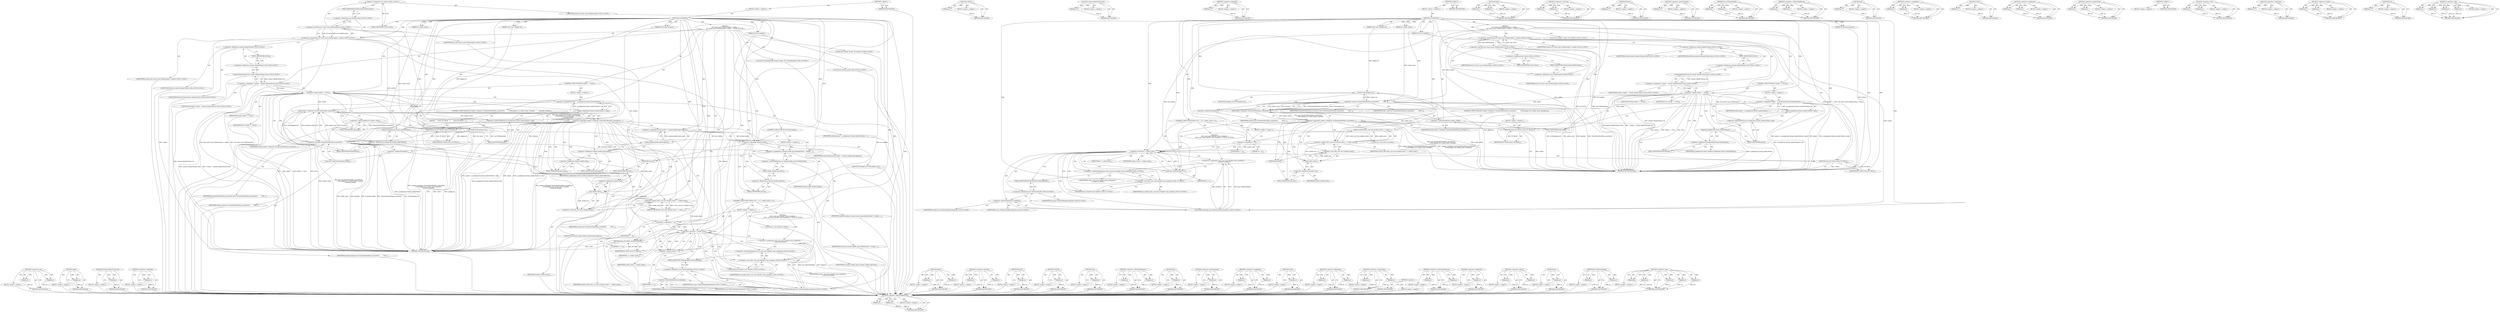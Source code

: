 digraph "&lt;operator&gt;.new" {
vulnerable_241 [label=<(METHOD,&lt;operator&gt;.cast)>];
vulnerable_242 [label=<(PARAM,p1)>];
vulnerable_243 [label=<(PARAM,p2)>];
vulnerable_244 [label=<(BLOCK,&lt;empty&gt;,&lt;empty&gt;)>];
vulnerable_245 [label=<(METHOD_RETURN,ANY)>];
vulnerable_224 [label=<(METHOD,empty)>];
vulnerable_225 [label=<(PARAM,p1)>];
vulnerable_226 [label=<(BLOCK,&lt;empty&gt;,&lt;empty&gt;)>];
vulnerable_227 [label=<(METHOD_RETURN,ANY)>];
vulnerable_177 [label=<(METHOD,content.RenderThread.Get)>];
vulnerable_178 [label=<(PARAM,p1)>];
vulnerable_179 [label=<(BLOCK,&lt;empty&gt;,&lt;empty&gt;)>];
vulnerable_180 [label=<(METHOD_RETURN,ANY)>];
vulnerable_199 [label=<(METHOD,&lt;operator&gt;.logicalNot)>];
vulnerable_200 [label=<(PARAM,p1)>];
vulnerable_201 [label=<(BLOCK,&lt;empty&gt;,&lt;empty&gt;)>];
vulnerable_202 [label=<(METHOD_RETURN,ANY)>];
vulnerable_6 [label=<(METHOD,&lt;global&gt;)<SUB>1</SUB>>];
vulnerable_7 [label=<(BLOCK,&lt;empty&gt;,&lt;empty&gt;)<SUB>1</SUB>>];
vulnerable_8 [label=<(METHOD,LaunchSelLdr)<SUB>1</SUB>>];
vulnerable_9 [label=<(PARAM,PP_Instance instance)<SUB>1</SUB>>];
vulnerable_10 [label=<(PARAM,const char* alleged_url)<SUB>2</SUB>>];
vulnerable_11 [label=<(PARAM,int socket_count)<SUB>3</SUB>>];
vulnerable_12 [label=<(PARAM,void* imc_handles)<SUB>4</SUB>>];
vulnerable_13 [label="<(BLOCK,{
   std::vector&lt;nacl::FileDescriptor&gt; sockets;...,{
   std::vector&lt;nacl::FileDescriptor&gt; sockets;...)<SUB>4</SUB>>"];
vulnerable_14 [label="<(&lt;operator&gt;.greaterThan,std::vector&lt;nacl::FileDescriptor&gt; sockets)<SUB>5</SUB>>"];
vulnerable_15 [label="<(&lt;operator&gt;.lessThan,std::vector&lt;nacl::FileDescriptor)<SUB>5</SUB>>"];
vulnerable_16 [label="<(&lt;operator&gt;.fieldAccess,std::vector)<SUB>5</SUB>>"];
vulnerable_17 [label="<(IDENTIFIER,std,std::vector&lt;nacl::FileDescriptor)<SUB>5</SUB>>"];
vulnerable_18 [label=<(FIELD_IDENTIFIER,vector,vector)<SUB>5</SUB>>];
vulnerable_19 [label="<(&lt;operator&gt;.fieldAccess,nacl::FileDescriptor)<SUB>5</SUB>>"];
vulnerable_20 [label="<(IDENTIFIER,nacl,std::vector&lt;nacl::FileDescriptor)<SUB>5</SUB>>"];
vulnerable_21 [label=<(FIELD_IDENTIFIER,FileDescriptor,FileDescriptor)<SUB>5</SUB>>];
vulnerable_22 [label="<(IDENTIFIER,sockets,std::vector&lt;nacl::FileDescriptor&gt; sockets)<SUB>5</SUB>>"];
vulnerable_23 [label="<(LOCAL,IPC.Sender* sender: IPC.Sender*)<SUB>6</SUB>>"];
vulnerable_24 [label="<(&lt;operator&gt;.assignment,* sender = content::RenderThread::Get())<SUB>6</SUB>>"];
vulnerable_25 [label="<(IDENTIFIER,sender,* sender = content::RenderThread::Get())<SUB>6</SUB>>"];
vulnerable_26 [label="<(content.RenderThread.Get,content::RenderThread::Get())<SUB>6</SUB>>"];
vulnerable_27 [label="<(&lt;operator&gt;.fieldAccess,content::RenderThread::Get)<SUB>6</SUB>>"];
vulnerable_28 [label="<(&lt;operator&gt;.fieldAccess,content::RenderThread)<SUB>6</SUB>>"];
vulnerable_29 [label="<(IDENTIFIER,content,content::RenderThread::Get())<SUB>6</SUB>>"];
vulnerable_30 [label="<(IDENTIFIER,RenderThread,content::RenderThread::Get())<SUB>6</SUB>>"];
vulnerable_31 [label=<(FIELD_IDENTIFIER,Get,Get)<SUB>6</SUB>>];
vulnerable_32 [label=<(CONTROL_STRUCTURE,IF,if (sender == NULL))<SUB>7</SUB>>];
vulnerable_33 [label=<(&lt;operator&gt;.equals,sender == NULL)<SUB>7</SUB>>];
vulnerable_34 [label=<(IDENTIFIER,sender,sender == NULL)<SUB>7</SUB>>];
vulnerable_35 [label=<(IDENTIFIER,NULL,sender == NULL)<SUB>7</SUB>>];
vulnerable_36 [label=<(BLOCK,&lt;empty&gt;,&lt;empty&gt;)<SUB>8</SUB>>];
vulnerable_37 [label=<(&lt;operator&gt;.assignment,sender = g_background_thread_sender.Pointer()-&gt;...)<SUB>8</SUB>>];
vulnerable_38 [label=<(IDENTIFIER,sender,sender = g_background_thread_sender.Pointer()-&gt;...)<SUB>8</SUB>>];
vulnerable_39 [label=<(get,g_background_thread_sender.Pointer()-&gt;get())<SUB>8</SUB>>];
vulnerable_40 [label=<(&lt;operator&gt;.indirectFieldAccess,g_background_thread_sender.Pointer()-&gt;get)<SUB>8</SUB>>];
vulnerable_41 [label=<(Pointer,g_background_thread_sender.Pointer())<SUB>8</SUB>>];
vulnerable_42 [label=<(&lt;operator&gt;.fieldAccess,g_background_thread_sender.Pointer)<SUB>8</SUB>>];
vulnerable_43 [label=<(IDENTIFIER,g_background_thread_sender,g_background_thread_sender.Pointer())<SUB>8</SUB>>];
vulnerable_44 [label=<(FIELD_IDENTIFIER,Pointer,Pointer)<SUB>8</SUB>>];
vulnerable_45 [label=<(FIELD_IDENTIFIER,get,get)<SUB>8</SUB>>];
vulnerable_46 [label="<(LOCAL,IPC.ChannelHandle channel_handle: IPC.ChannelHandle)<SUB>10</SUB>>"];
vulnerable_47 [label=<(CONTROL_STRUCTURE,IF,if (!sender-&gt;Send(new ChromeViewHostMsg_LaunchNaCl(
          GURL(alleged_url), socket_count, &amp;sockets,
          &amp;channel_handle))))<SUB>11</SUB>>];
vulnerable_48 [label=<(&lt;operator&gt;.logicalNot,!sender-&gt;Send(new ChromeViewHostMsg_LaunchNaCl(...)<SUB>11</SUB>>];
vulnerable_49 [label=<(Send,sender-&gt;Send(new ChromeViewHostMsg_LaunchNaCl(
...)<SUB>11</SUB>>];
vulnerable_50 [label=<(&lt;operator&gt;.indirectFieldAccess,sender-&gt;Send)<SUB>11</SUB>>];
vulnerable_51 [label=<(IDENTIFIER,sender,sender-&gt;Send(new ChromeViewHostMsg_LaunchNaCl(
...)<SUB>11</SUB>>];
vulnerable_52 [label=<(FIELD_IDENTIFIER,Send,Send)<SUB>11</SUB>>];
vulnerable_53 [label=<(&lt;operator&gt;.new,new ChromeViewHostMsg_LaunchNaCl(
          GUR...)<SUB>11</SUB>>];
vulnerable_54 [label=<(IDENTIFIER,ChromeViewHostMsg_LaunchNaCl,new ChromeViewHostMsg_LaunchNaCl(
          GUR...)<SUB>11</SUB>>];
vulnerable_55 [label=<(GURL,GURL(alleged_url))<SUB>12</SUB>>];
vulnerable_56 [label=<(IDENTIFIER,alleged_url,GURL(alleged_url))<SUB>12</SUB>>];
vulnerable_57 [label=<(IDENTIFIER,socket_count,new ChromeViewHostMsg_LaunchNaCl(
          GUR...)<SUB>12</SUB>>];
vulnerable_58 [label=<(&lt;operator&gt;.addressOf,&amp;sockets)<SUB>12</SUB>>];
vulnerable_59 [label=<(IDENTIFIER,sockets,new ChromeViewHostMsg_LaunchNaCl(
          GUR...)<SUB>12</SUB>>];
vulnerable_60 [label=<(&lt;operator&gt;.addressOf,&amp;channel_handle)<SUB>13</SUB>>];
vulnerable_61 [label=<(IDENTIFIER,channel_handle,new ChromeViewHostMsg_LaunchNaCl(
          GUR...)<SUB>13</SUB>>];
vulnerable_62 [label=<(BLOCK,{
     return PP_FALSE;
  },{
     return PP_FALSE;
  })<SUB>13</SUB>>];
vulnerable_63 [label=<(RETURN,return PP_FALSE;,return PP_FALSE;)<SUB>14</SUB>>];
vulnerable_64 [label=<(IDENTIFIER,PP_FALSE,return PP_FALSE;)<SUB>14</SUB>>];
vulnerable_65 [label="<(LOCAL,bool invalid_handle: bool)<SUB>16</SUB>>"];
vulnerable_66 [label=<(&lt;operator&gt;.assignment,invalid_handle = channel_handle.name.empty())<SUB>16</SUB>>];
vulnerable_67 [label=<(IDENTIFIER,invalid_handle,invalid_handle = channel_handle.name.empty())<SUB>16</SUB>>];
vulnerable_68 [label=<(empty,channel_handle.name.empty())<SUB>16</SUB>>];
vulnerable_69 [label=<(&lt;operator&gt;.fieldAccess,channel_handle.name.empty)<SUB>16</SUB>>];
vulnerable_70 [label=<(&lt;operator&gt;.fieldAccess,channel_handle.name)<SUB>16</SUB>>];
vulnerable_71 [label=<(IDENTIFIER,channel_handle,channel_handle.name.empty())<SUB>16</SUB>>];
vulnerable_72 [label=<(FIELD_IDENTIFIER,name,name)<SUB>16</SUB>>];
vulnerable_73 [label=<(FIELD_IDENTIFIER,empty,empty)<SUB>16</SUB>>];
vulnerable_74 [label=<(CONTROL_STRUCTURE,IF,if (!invalid_handle))<SUB>21</SUB>>];
vulnerable_75 [label=<(&lt;operator&gt;.logicalNot,!invalid_handle)<SUB>21</SUB>>];
vulnerable_76 [label=<(IDENTIFIER,invalid_handle,!invalid_handle)<SUB>21</SUB>>];
vulnerable_77 [label=<(BLOCK,&lt;empty&gt;,&lt;empty&gt;)<SUB>22</SUB>>];
vulnerable_78 [label=<(&lt;operator&gt;.assignment,g_channel_handle_map.Get()[instance] = channel_...)<SUB>22</SUB>>];
vulnerable_79 [label=<(&lt;operator&gt;.indirectIndexAccess,g_channel_handle_map.Get()[instance])<SUB>22</SUB>>];
vulnerable_80 [label=<(Get,g_channel_handle_map.Get())<SUB>22</SUB>>];
vulnerable_81 [label=<(&lt;operator&gt;.fieldAccess,g_channel_handle_map.Get)<SUB>22</SUB>>];
vulnerable_82 [label=<(IDENTIFIER,g_channel_handle_map,g_channel_handle_map.Get())<SUB>22</SUB>>];
vulnerable_83 [label=<(FIELD_IDENTIFIER,Get,Get)<SUB>22</SUB>>];
vulnerable_84 [label=<(IDENTIFIER,instance,g_channel_handle_map.Get()[instance] = channel_...)<SUB>22</SUB>>];
vulnerable_85 [label=<(IDENTIFIER,channel_handle,g_channel_handle_map.Get()[instance] = channel_...)<SUB>22</SUB>>];
vulnerable_86 [label=<(CHECK,CHECK(static_cast&lt;int&gt;(sockets.size()) == socke...)<SUB>24</SUB>>];
vulnerable_87 [label=<(&lt;operator&gt;.equals,static_cast&lt;int&gt;(sockets.size()) == socket_count)<SUB>24</SUB>>];
vulnerable_88 [label=<(&lt;operator&gt;.cast,static_cast&lt;int&gt;(sockets.size()))<SUB>24</SUB>>];
vulnerable_89 [label=<(UNKNOWN,int,int)<SUB>24</SUB>>];
vulnerable_90 [label=<(size,sockets.size())<SUB>24</SUB>>];
vulnerable_91 [label=<(&lt;operator&gt;.fieldAccess,sockets.size)<SUB>24</SUB>>];
vulnerable_92 [label=<(IDENTIFIER,sockets,sockets.size())<SUB>24</SUB>>];
vulnerable_93 [label=<(FIELD_IDENTIFIER,size,size)<SUB>24</SUB>>];
vulnerable_94 [label=<(IDENTIFIER,socket_count,static_cast&lt;int&gt;(sockets.size()) == socket_count)<SUB>24</SUB>>];
vulnerable_95 [label=<(CONTROL_STRUCTURE,FOR,for (int i = 0;i &lt; socket_count;i++))<SUB>25</SUB>>];
vulnerable_96 [label=<(BLOCK,&lt;empty&gt;,&lt;empty&gt;)<SUB>25</SUB>>];
vulnerable_97 [label="<(LOCAL,int i: int)<SUB>25</SUB>>"];
vulnerable_98 [label=<(&lt;operator&gt;.assignment,i = 0)<SUB>25</SUB>>];
vulnerable_99 [label=<(IDENTIFIER,i,i = 0)<SUB>25</SUB>>];
vulnerable_100 [label=<(LITERAL,0,i = 0)<SUB>25</SUB>>];
vulnerable_101 [label=<(&lt;operator&gt;.lessThan,i &lt; socket_count)<SUB>25</SUB>>];
vulnerable_102 [label=<(IDENTIFIER,i,i &lt; socket_count)<SUB>25</SUB>>];
vulnerable_103 [label=<(IDENTIFIER,socket_count,i &lt; socket_count)<SUB>25</SUB>>];
vulnerable_104 [label=<(&lt;operator&gt;.postIncrement,i++)<SUB>25</SUB>>];
vulnerable_105 [label=<(IDENTIFIER,i,i++)<SUB>25</SUB>>];
vulnerable_106 [label="<(BLOCK,{
    static_cast&lt;nacl::Handle*&gt;(imc_handles)[i...,{
    static_cast&lt;nacl::Handle*&gt;(imc_handles)[i...)<SUB>25</SUB>>"];
vulnerable_107 [label="<(&lt;operator&gt;.assignment,static_cast&lt;nacl::Handle*&gt;(imc_handles)[i] =
  ...)<SUB>26</SUB>>"];
vulnerable_108 [label="<(&lt;operator&gt;.indirectIndexAccess,static_cast&lt;nacl::Handle*&gt;(imc_handles)[i])<SUB>26</SUB>>"];
vulnerable_109 [label="<(&lt;operator&gt;.cast,static_cast&lt;nacl::Handle*&gt;(imc_handles))<SUB>26</SUB>>"];
vulnerable_110 [label="<(UNKNOWN,nacl::Handle*,nacl::Handle*)<SUB>26</SUB>>"];
vulnerable_111 [label="<(IDENTIFIER,imc_handles,static_cast&lt;nacl::Handle*&gt;(imc_handles))<SUB>26</SUB>>"];
vulnerable_112 [label="<(IDENTIFIER,i,static_cast&lt;nacl::Handle*&gt;(imc_handles)[i] =
  ...)<SUB>26</SUB>>"];
vulnerable_113 [label="<(nacl.ToNativeHandle,nacl::ToNativeHandle(sockets[i]))<SUB>27</SUB>>"];
vulnerable_114 [label="<(&lt;operator&gt;.fieldAccess,nacl::ToNativeHandle)<SUB>27</SUB>>"];
vulnerable_115 [label="<(IDENTIFIER,nacl,nacl::ToNativeHandle(sockets[i]))<SUB>27</SUB>>"];
vulnerable_116 [label=<(FIELD_IDENTIFIER,ToNativeHandle,ToNativeHandle)<SUB>27</SUB>>];
vulnerable_117 [label=<(&lt;operator&gt;.indirectIndexAccess,sockets[i])<SUB>27</SUB>>];
vulnerable_118 [label="<(IDENTIFIER,sockets,nacl::ToNativeHandle(sockets[i]))<SUB>27</SUB>>"];
vulnerable_119 [label="<(IDENTIFIER,i,nacl::ToNativeHandle(sockets[i]))<SUB>27</SUB>>"];
vulnerable_120 [label=<(RETURN,return PP_TRUE;,return PP_TRUE;)<SUB>30</SUB>>];
vulnerable_121 [label=<(IDENTIFIER,PP_TRUE,return PP_TRUE;)<SUB>30</SUB>>];
vulnerable_122 [label=<(METHOD_RETURN,PP_Bool)<SUB>1</SUB>>];
vulnerable_124 [label=<(METHOD_RETURN,ANY)<SUB>1</SUB>>];
vulnerable_203 [label=<(METHOD,Send)>];
vulnerable_204 [label=<(PARAM,p1)>];
vulnerable_205 [label=<(PARAM,p2)>];
vulnerable_206 [label=<(BLOCK,&lt;empty&gt;,&lt;empty&gt;)>];
vulnerable_207 [label=<(METHOD_RETURN,ANY)>];
vulnerable_162 [label=<(METHOD,&lt;operator&gt;.lessThan)>];
vulnerable_163 [label=<(PARAM,p1)>];
vulnerable_164 [label=<(PARAM,p2)>];
vulnerable_165 [label=<(BLOCK,&lt;empty&gt;,&lt;empty&gt;)>];
vulnerable_166 [label=<(METHOD_RETURN,ANY)>];
vulnerable_195 [label=<(METHOD,Pointer)>];
vulnerable_196 [label=<(PARAM,p1)>];
vulnerable_197 [label=<(BLOCK,&lt;empty&gt;,&lt;empty&gt;)>];
vulnerable_198 [label=<(METHOD_RETURN,ANY)>];
vulnerable_237 [label=<(METHOD,CHECK)>];
vulnerable_238 [label=<(PARAM,p1)>];
vulnerable_239 [label=<(BLOCK,&lt;empty&gt;,&lt;empty&gt;)>];
vulnerable_240 [label=<(METHOD_RETURN,ANY)>];
vulnerable_246 [label=<(METHOD,size)>];
vulnerable_247 [label=<(PARAM,p1)>];
vulnerable_248 [label=<(BLOCK,&lt;empty&gt;,&lt;empty&gt;)>];
vulnerable_249 [label=<(METHOD_RETURN,ANY)>];
vulnerable_190 [label=<(METHOD,&lt;operator&gt;.indirectFieldAccess)>];
vulnerable_191 [label=<(PARAM,p1)>];
vulnerable_192 [label=<(PARAM,p2)>];
vulnerable_193 [label=<(BLOCK,&lt;empty&gt;,&lt;empty&gt;)>];
vulnerable_194 [label=<(METHOD_RETURN,ANY)>];
vulnerable_186 [label=<(METHOD,get)>];
vulnerable_187 [label=<(PARAM,p1)>];
vulnerable_188 [label=<(BLOCK,&lt;empty&gt;,&lt;empty&gt;)>];
vulnerable_189 [label=<(METHOD_RETURN,ANY)>];
vulnerable_250 [label=<(METHOD,&lt;operator&gt;.postIncrement)>];
vulnerable_251 [label=<(PARAM,p1)>];
vulnerable_252 [label=<(BLOCK,&lt;empty&gt;,&lt;empty&gt;)>];
vulnerable_253 [label=<(METHOD_RETURN,ANY)>];
vulnerable_172 [label=<(METHOD,&lt;operator&gt;.assignment)>];
vulnerable_173 [label=<(PARAM,p1)>];
vulnerable_174 [label=<(PARAM,p2)>];
vulnerable_175 [label=<(BLOCK,&lt;empty&gt;,&lt;empty&gt;)>];
vulnerable_176 [label=<(METHOD_RETURN,ANY)>];
vulnerable_216 [label=<(METHOD,GURL)>];
vulnerable_217 [label=<(PARAM,p1)>];
vulnerable_218 [label=<(BLOCK,&lt;empty&gt;,&lt;empty&gt;)>];
vulnerable_219 [label=<(METHOD_RETURN,ANY)>];
vulnerable_167 [label=<(METHOD,&lt;operator&gt;.fieldAccess)>];
vulnerable_168 [label=<(PARAM,p1)>];
vulnerable_169 [label=<(PARAM,p2)>];
vulnerable_170 [label=<(BLOCK,&lt;empty&gt;,&lt;empty&gt;)>];
vulnerable_171 [label=<(METHOD_RETURN,ANY)>];
vulnerable_157 [label=<(METHOD,&lt;operator&gt;.greaterThan)>];
vulnerable_158 [label=<(PARAM,p1)>];
vulnerable_159 [label=<(PARAM,p2)>];
vulnerable_160 [label=<(BLOCK,&lt;empty&gt;,&lt;empty&gt;)>];
vulnerable_161 [label=<(METHOD_RETURN,ANY)>];
vulnerable_151 [label=<(METHOD,&lt;global&gt;)<SUB>1</SUB>>];
vulnerable_152 [label=<(BLOCK,&lt;empty&gt;,&lt;empty&gt;)>];
vulnerable_153 [label=<(METHOD_RETURN,ANY)>];
vulnerable_228 [label=<(METHOD,&lt;operator&gt;.indirectIndexAccess)>];
vulnerable_229 [label=<(PARAM,p1)>];
vulnerable_230 [label=<(PARAM,p2)>];
vulnerable_231 [label=<(BLOCK,&lt;empty&gt;,&lt;empty&gt;)>];
vulnerable_232 [label=<(METHOD_RETURN,ANY)>];
vulnerable_220 [label=<(METHOD,&lt;operator&gt;.addressOf)>];
vulnerable_221 [label=<(PARAM,p1)>];
vulnerable_222 [label=<(BLOCK,&lt;empty&gt;,&lt;empty&gt;)>];
vulnerable_223 [label=<(METHOD_RETURN,ANY)>];
vulnerable_181 [label=<(METHOD,&lt;operator&gt;.equals)>];
vulnerable_182 [label=<(PARAM,p1)>];
vulnerable_183 [label=<(PARAM,p2)>];
vulnerable_184 [label=<(BLOCK,&lt;empty&gt;,&lt;empty&gt;)>];
vulnerable_185 [label=<(METHOD_RETURN,ANY)>];
vulnerable_233 [label=<(METHOD,Get)>];
vulnerable_234 [label=<(PARAM,p1)>];
vulnerable_235 [label=<(BLOCK,&lt;empty&gt;,&lt;empty&gt;)>];
vulnerable_236 [label=<(METHOD_RETURN,ANY)>];
vulnerable_254 [label=<(METHOD,nacl.ToNativeHandle)>];
vulnerable_255 [label=<(PARAM,p1)>];
vulnerable_256 [label=<(PARAM,p2)>];
vulnerable_257 [label=<(BLOCK,&lt;empty&gt;,&lt;empty&gt;)>];
vulnerable_258 [label=<(METHOD_RETURN,ANY)>];
vulnerable_208 [label=<(METHOD,&lt;operator&gt;.new)>];
vulnerable_209 [label=<(PARAM,p1)>];
vulnerable_210 [label=<(PARAM,p2)>];
vulnerable_211 [label=<(PARAM,p3)>];
vulnerable_212 [label=<(PARAM,p4)>];
vulnerable_213 [label=<(PARAM,p5)>];
vulnerable_214 [label=<(BLOCK,&lt;empty&gt;,&lt;empty&gt;)>];
vulnerable_215 [label=<(METHOD_RETURN,ANY)>];
fixed_212 [label=<(METHOD,&lt;operator&gt;.indirectIndexAccess)>];
fixed_213 [label=<(PARAM,p1)>];
fixed_214 [label=<(PARAM,p2)>];
fixed_215 [label=<(BLOCK,&lt;empty&gt;,&lt;empty&gt;)>];
fixed_216 [label=<(METHOD_RETURN,ANY)>];
fixed_195 [label=<(METHOD,CHECK)>];
fixed_196 [label=<(PARAM,p1)>];
fixed_197 [label=<(BLOCK,&lt;empty&gt;,&lt;empty&gt;)>];
fixed_198 [label=<(METHOD_RETURN,ANY)>];
fixed_149 [label=<(METHOD,content.RenderThread.Get)>];
fixed_150 [label=<(PARAM,p1)>];
fixed_151 [label=<(BLOCK,&lt;empty&gt;,&lt;empty&gt;)>];
fixed_152 [label=<(METHOD_RETURN,ANY)>];
fixed_171 [label=<(METHOD,&lt;operator&gt;.logicalNot)>];
fixed_172 [label=<(PARAM,p1)>];
fixed_173 [label=<(BLOCK,&lt;empty&gt;,&lt;empty&gt;)>];
fixed_174 [label=<(METHOD_RETURN,ANY)>];
fixed_6 [label=<(METHOD,&lt;global&gt;)<SUB>1</SUB>>];
fixed_7 [label=<(BLOCK,&lt;empty&gt;,&lt;empty&gt;)<SUB>1</SUB>>];
fixed_8 [label=<(METHOD,LaunchSelLdr)<SUB>1</SUB>>];
fixed_9 [label=<(PARAM,PP_Instance instance)<SUB>1</SUB>>];
fixed_10 [label=<(PARAM,const char* alleged_url)<SUB>2</SUB>>];
fixed_11 [label=<(PARAM,int socket_count)<SUB>2</SUB>>];
fixed_12 [label=<(PARAM,void* imc_handles)<SUB>3</SUB>>];
fixed_13 [label="<(BLOCK,{
   std::vector&lt;nacl::FileDescriptor&gt; sockets;...,{
   std::vector&lt;nacl::FileDescriptor&gt; sockets;...)<SUB>3</SUB>>"];
fixed_14 [label="<(&lt;operator&gt;.greaterThan,std::vector&lt;nacl::FileDescriptor&gt; sockets)<SUB>4</SUB>>"];
fixed_15 [label="<(&lt;operator&gt;.lessThan,std::vector&lt;nacl::FileDescriptor)<SUB>4</SUB>>"];
fixed_16 [label="<(&lt;operator&gt;.fieldAccess,std::vector)<SUB>4</SUB>>"];
fixed_17 [label="<(IDENTIFIER,std,std::vector&lt;nacl::FileDescriptor)<SUB>4</SUB>>"];
fixed_18 [label=<(FIELD_IDENTIFIER,vector,vector)<SUB>4</SUB>>];
fixed_19 [label="<(&lt;operator&gt;.fieldAccess,nacl::FileDescriptor)<SUB>4</SUB>>"];
fixed_20 [label="<(IDENTIFIER,nacl,std::vector&lt;nacl::FileDescriptor)<SUB>4</SUB>>"];
fixed_21 [label=<(FIELD_IDENTIFIER,FileDescriptor,FileDescriptor)<SUB>4</SUB>>];
fixed_22 [label="<(IDENTIFIER,sockets,std::vector&lt;nacl::FileDescriptor&gt; sockets)<SUB>4</SUB>>"];
fixed_23 [label="<(LOCAL,IPC.Sender* sender: IPC.Sender*)<SUB>5</SUB>>"];
fixed_24 [label="<(&lt;operator&gt;.assignment,* sender = content::RenderThread::Get())<SUB>5</SUB>>"];
fixed_25 [label="<(IDENTIFIER,sender,* sender = content::RenderThread::Get())<SUB>5</SUB>>"];
fixed_26 [label="<(content.RenderThread.Get,content::RenderThread::Get())<SUB>5</SUB>>"];
fixed_27 [label="<(&lt;operator&gt;.fieldAccess,content::RenderThread::Get)<SUB>5</SUB>>"];
fixed_28 [label="<(&lt;operator&gt;.fieldAccess,content::RenderThread)<SUB>5</SUB>>"];
fixed_29 [label="<(IDENTIFIER,content,content::RenderThread::Get())<SUB>5</SUB>>"];
fixed_30 [label="<(IDENTIFIER,RenderThread,content::RenderThread::Get())<SUB>5</SUB>>"];
fixed_31 [label=<(FIELD_IDENTIFIER,Get,Get)<SUB>5</SUB>>];
fixed_32 [label=<(CONTROL_STRUCTURE,IF,if (sender == NULL))<SUB>6</SUB>>];
fixed_33 [label=<(&lt;operator&gt;.equals,sender == NULL)<SUB>6</SUB>>];
fixed_34 [label=<(IDENTIFIER,sender,sender == NULL)<SUB>6</SUB>>];
fixed_35 [label=<(IDENTIFIER,NULL,sender == NULL)<SUB>6</SUB>>];
fixed_36 [label=<(BLOCK,&lt;empty&gt;,&lt;empty&gt;)<SUB>7</SUB>>];
fixed_37 [label=<(&lt;operator&gt;.assignment,sender = g_background_thread_sender.Pointer()-&gt;...)<SUB>7</SUB>>];
fixed_38 [label=<(IDENTIFIER,sender,sender = g_background_thread_sender.Pointer()-&gt;...)<SUB>7</SUB>>];
fixed_39 [label=<(get,g_background_thread_sender.Pointer()-&gt;get())<SUB>7</SUB>>];
fixed_40 [label=<(&lt;operator&gt;.indirectFieldAccess,g_background_thread_sender.Pointer()-&gt;get)<SUB>7</SUB>>];
fixed_41 [label=<(Pointer,g_background_thread_sender.Pointer())<SUB>7</SUB>>];
fixed_42 [label=<(&lt;operator&gt;.fieldAccess,g_background_thread_sender.Pointer)<SUB>7</SUB>>];
fixed_43 [label=<(IDENTIFIER,g_background_thread_sender,g_background_thread_sender.Pointer())<SUB>7</SUB>>];
fixed_44 [label=<(FIELD_IDENTIFIER,Pointer,Pointer)<SUB>7</SUB>>];
fixed_45 [label=<(FIELD_IDENTIFIER,get,get)<SUB>7</SUB>>];
fixed_46 [label=<(CONTROL_STRUCTURE,IF,if (!sender-&gt;Send(new ChromeViewHostMsg_LaunchNaCl(
          GURL(alleged_url), socket_count, &amp;sockets))))<SUB>9</SUB>>];
fixed_47 [label=<(&lt;operator&gt;.logicalNot,!sender-&gt;Send(new ChromeViewHostMsg_LaunchNaCl(...)<SUB>9</SUB>>];
fixed_48 [label=<(Send,sender-&gt;Send(new ChromeViewHostMsg_LaunchNaCl(
...)<SUB>9</SUB>>];
fixed_49 [label=<(&lt;operator&gt;.indirectFieldAccess,sender-&gt;Send)<SUB>9</SUB>>];
fixed_50 [label=<(IDENTIFIER,sender,sender-&gt;Send(new ChromeViewHostMsg_LaunchNaCl(
...)<SUB>9</SUB>>];
fixed_51 [label=<(FIELD_IDENTIFIER,Send,Send)<SUB>9</SUB>>];
fixed_52 [label=<(&lt;operator&gt;.new,new ChromeViewHostMsg_LaunchNaCl(
          GUR...)<SUB>9</SUB>>];
fixed_53 [label=<(IDENTIFIER,ChromeViewHostMsg_LaunchNaCl,new ChromeViewHostMsg_LaunchNaCl(
          GUR...)<SUB>9</SUB>>];
fixed_54 [label=<(GURL,GURL(alleged_url))<SUB>10</SUB>>];
fixed_55 [label=<(IDENTIFIER,alleged_url,GURL(alleged_url))<SUB>10</SUB>>];
fixed_56 [label=<(IDENTIFIER,socket_count,new ChromeViewHostMsg_LaunchNaCl(
          GUR...)<SUB>10</SUB>>];
fixed_57 [label=<(&lt;operator&gt;.addressOf,&amp;sockets)<SUB>10</SUB>>];
fixed_58 [label=<(IDENTIFIER,sockets,new ChromeViewHostMsg_LaunchNaCl(
          GUR...)<SUB>10</SUB>>];
fixed_59 [label=<(BLOCK,&lt;empty&gt;,&lt;empty&gt;)<SUB>11</SUB>>];
fixed_60 [label=<(RETURN,return PP_FALSE;,return PP_FALSE;)<SUB>11</SUB>>];
fixed_61 [label=<(IDENTIFIER,PP_FALSE,return PP_FALSE;)<SUB>11</SUB>>];
fixed_62 [label=<(CHECK,CHECK(static_cast&lt;int&gt;(sockets.size()) == socke...)<SUB>13</SUB>>];
fixed_63 [label=<(&lt;operator&gt;.equals,static_cast&lt;int&gt;(sockets.size()) == socket_count)<SUB>13</SUB>>];
fixed_64 [label=<(&lt;operator&gt;.cast,static_cast&lt;int&gt;(sockets.size()))<SUB>13</SUB>>];
fixed_65 [label=<(UNKNOWN,int,int)<SUB>13</SUB>>];
fixed_66 [label=<(size,sockets.size())<SUB>13</SUB>>];
fixed_67 [label=<(&lt;operator&gt;.fieldAccess,sockets.size)<SUB>13</SUB>>];
fixed_68 [label=<(IDENTIFIER,sockets,sockets.size())<SUB>13</SUB>>];
fixed_69 [label=<(FIELD_IDENTIFIER,size,size)<SUB>13</SUB>>];
fixed_70 [label=<(IDENTIFIER,socket_count,static_cast&lt;int&gt;(sockets.size()) == socket_count)<SUB>13</SUB>>];
fixed_71 [label=<(CONTROL_STRUCTURE,FOR,for (int i = 0;i &lt; socket_count;i++))<SUB>14</SUB>>];
fixed_72 [label=<(BLOCK,&lt;empty&gt;,&lt;empty&gt;)<SUB>14</SUB>>];
fixed_73 [label="<(LOCAL,int i: int)<SUB>14</SUB>>"];
fixed_74 [label=<(&lt;operator&gt;.assignment,i = 0)<SUB>14</SUB>>];
fixed_75 [label=<(IDENTIFIER,i,i = 0)<SUB>14</SUB>>];
fixed_76 [label=<(LITERAL,0,i = 0)<SUB>14</SUB>>];
fixed_77 [label=<(&lt;operator&gt;.lessThan,i &lt; socket_count)<SUB>14</SUB>>];
fixed_78 [label=<(IDENTIFIER,i,i &lt; socket_count)<SUB>14</SUB>>];
fixed_79 [label=<(IDENTIFIER,socket_count,i &lt; socket_count)<SUB>14</SUB>>];
fixed_80 [label=<(&lt;operator&gt;.postIncrement,i++)<SUB>14</SUB>>];
fixed_81 [label=<(IDENTIFIER,i,i++)<SUB>14</SUB>>];
fixed_82 [label="<(BLOCK,{
    static_cast&lt;nacl::Handle*&gt;(imc_handles)[i...,{
    static_cast&lt;nacl::Handle*&gt;(imc_handles)[i...)<SUB>14</SUB>>"];
fixed_83 [label="<(&lt;operator&gt;.assignment,static_cast&lt;nacl::Handle*&gt;(imc_handles)[i] =
  ...)<SUB>15</SUB>>"];
fixed_84 [label="<(&lt;operator&gt;.indirectIndexAccess,static_cast&lt;nacl::Handle*&gt;(imc_handles)[i])<SUB>15</SUB>>"];
fixed_85 [label="<(&lt;operator&gt;.cast,static_cast&lt;nacl::Handle*&gt;(imc_handles))<SUB>15</SUB>>"];
fixed_86 [label="<(UNKNOWN,nacl::Handle*,nacl::Handle*)<SUB>15</SUB>>"];
fixed_87 [label="<(IDENTIFIER,imc_handles,static_cast&lt;nacl::Handle*&gt;(imc_handles))<SUB>15</SUB>>"];
fixed_88 [label="<(IDENTIFIER,i,static_cast&lt;nacl::Handle*&gt;(imc_handles)[i] =
  ...)<SUB>15</SUB>>"];
fixed_89 [label="<(nacl.ToNativeHandle,nacl::ToNativeHandle(sockets[i]))<SUB>16</SUB>>"];
fixed_90 [label="<(&lt;operator&gt;.fieldAccess,nacl::ToNativeHandle)<SUB>16</SUB>>"];
fixed_91 [label="<(IDENTIFIER,nacl,nacl::ToNativeHandle(sockets[i]))<SUB>16</SUB>>"];
fixed_92 [label=<(FIELD_IDENTIFIER,ToNativeHandle,ToNativeHandle)<SUB>16</SUB>>];
fixed_93 [label=<(&lt;operator&gt;.indirectIndexAccess,sockets[i])<SUB>16</SUB>>];
fixed_94 [label="<(IDENTIFIER,sockets,nacl::ToNativeHandle(sockets[i]))<SUB>16</SUB>>"];
fixed_95 [label="<(IDENTIFIER,i,nacl::ToNativeHandle(sockets[i]))<SUB>16</SUB>>"];
fixed_96 [label=<(RETURN,return PP_TRUE;,return PP_TRUE;)<SUB>19</SUB>>];
fixed_97 [label=<(IDENTIFIER,PP_TRUE,return PP_TRUE;)<SUB>19</SUB>>];
fixed_98 [label=<(METHOD_RETURN,PP_Bool)<SUB>1</SUB>>];
fixed_100 [label=<(METHOD_RETURN,ANY)<SUB>1</SUB>>];
fixed_175 [label=<(METHOD,Send)>];
fixed_176 [label=<(PARAM,p1)>];
fixed_177 [label=<(PARAM,p2)>];
fixed_178 [label=<(BLOCK,&lt;empty&gt;,&lt;empty&gt;)>];
fixed_179 [label=<(METHOD_RETURN,ANY)>];
fixed_134 [label=<(METHOD,&lt;operator&gt;.lessThan)>];
fixed_135 [label=<(PARAM,p1)>];
fixed_136 [label=<(PARAM,p2)>];
fixed_137 [label=<(BLOCK,&lt;empty&gt;,&lt;empty&gt;)>];
fixed_138 [label=<(METHOD_RETURN,ANY)>];
fixed_167 [label=<(METHOD,Pointer)>];
fixed_168 [label=<(PARAM,p1)>];
fixed_169 [label=<(BLOCK,&lt;empty&gt;,&lt;empty&gt;)>];
fixed_170 [label=<(METHOD_RETURN,ANY)>];
fixed_208 [label=<(METHOD,&lt;operator&gt;.postIncrement)>];
fixed_209 [label=<(PARAM,p1)>];
fixed_210 [label=<(BLOCK,&lt;empty&gt;,&lt;empty&gt;)>];
fixed_211 [label=<(METHOD_RETURN,ANY)>];
fixed_217 [label=<(METHOD,nacl.ToNativeHandle)>];
fixed_218 [label=<(PARAM,p1)>];
fixed_219 [label=<(PARAM,p2)>];
fixed_220 [label=<(BLOCK,&lt;empty&gt;,&lt;empty&gt;)>];
fixed_221 [label=<(METHOD_RETURN,ANY)>];
fixed_162 [label=<(METHOD,&lt;operator&gt;.indirectFieldAccess)>];
fixed_163 [label=<(PARAM,p1)>];
fixed_164 [label=<(PARAM,p2)>];
fixed_165 [label=<(BLOCK,&lt;empty&gt;,&lt;empty&gt;)>];
fixed_166 [label=<(METHOD_RETURN,ANY)>];
fixed_158 [label=<(METHOD,get)>];
fixed_159 [label=<(PARAM,p1)>];
fixed_160 [label=<(BLOCK,&lt;empty&gt;,&lt;empty&gt;)>];
fixed_161 [label=<(METHOD_RETURN,ANY)>];
fixed_144 [label=<(METHOD,&lt;operator&gt;.assignment)>];
fixed_145 [label=<(PARAM,p1)>];
fixed_146 [label=<(PARAM,p2)>];
fixed_147 [label=<(BLOCK,&lt;empty&gt;,&lt;empty&gt;)>];
fixed_148 [label=<(METHOD_RETURN,ANY)>];
fixed_187 [label=<(METHOD,GURL)>];
fixed_188 [label=<(PARAM,p1)>];
fixed_189 [label=<(BLOCK,&lt;empty&gt;,&lt;empty&gt;)>];
fixed_190 [label=<(METHOD_RETURN,ANY)>];
fixed_139 [label=<(METHOD,&lt;operator&gt;.fieldAccess)>];
fixed_140 [label=<(PARAM,p1)>];
fixed_141 [label=<(PARAM,p2)>];
fixed_142 [label=<(BLOCK,&lt;empty&gt;,&lt;empty&gt;)>];
fixed_143 [label=<(METHOD_RETURN,ANY)>];
fixed_129 [label=<(METHOD,&lt;operator&gt;.greaterThan)>];
fixed_130 [label=<(PARAM,p1)>];
fixed_131 [label=<(PARAM,p2)>];
fixed_132 [label=<(BLOCK,&lt;empty&gt;,&lt;empty&gt;)>];
fixed_133 [label=<(METHOD_RETURN,ANY)>];
fixed_123 [label=<(METHOD,&lt;global&gt;)<SUB>1</SUB>>];
fixed_124 [label=<(BLOCK,&lt;empty&gt;,&lt;empty&gt;)>];
fixed_125 [label=<(METHOD_RETURN,ANY)>];
fixed_199 [label=<(METHOD,&lt;operator&gt;.cast)>];
fixed_200 [label=<(PARAM,p1)>];
fixed_201 [label=<(PARAM,p2)>];
fixed_202 [label=<(BLOCK,&lt;empty&gt;,&lt;empty&gt;)>];
fixed_203 [label=<(METHOD_RETURN,ANY)>];
fixed_191 [label=<(METHOD,&lt;operator&gt;.addressOf)>];
fixed_192 [label=<(PARAM,p1)>];
fixed_193 [label=<(BLOCK,&lt;empty&gt;,&lt;empty&gt;)>];
fixed_194 [label=<(METHOD_RETURN,ANY)>];
fixed_153 [label=<(METHOD,&lt;operator&gt;.equals)>];
fixed_154 [label=<(PARAM,p1)>];
fixed_155 [label=<(PARAM,p2)>];
fixed_156 [label=<(BLOCK,&lt;empty&gt;,&lt;empty&gt;)>];
fixed_157 [label=<(METHOD_RETURN,ANY)>];
fixed_204 [label=<(METHOD,size)>];
fixed_205 [label=<(PARAM,p1)>];
fixed_206 [label=<(BLOCK,&lt;empty&gt;,&lt;empty&gt;)>];
fixed_207 [label=<(METHOD_RETURN,ANY)>];
fixed_180 [label=<(METHOD,&lt;operator&gt;.new)>];
fixed_181 [label=<(PARAM,p1)>];
fixed_182 [label=<(PARAM,p2)>];
fixed_183 [label=<(PARAM,p3)>];
fixed_184 [label=<(PARAM,p4)>];
fixed_185 [label=<(BLOCK,&lt;empty&gt;,&lt;empty&gt;)>];
fixed_186 [label=<(METHOD_RETURN,ANY)>];
vulnerable_241 -> vulnerable_242  [key=0, label="AST: "];
vulnerable_241 -> vulnerable_242  [key=1, label="DDG: "];
vulnerable_241 -> vulnerable_244  [key=0, label="AST: "];
vulnerable_241 -> vulnerable_243  [key=0, label="AST: "];
vulnerable_241 -> vulnerable_243  [key=1, label="DDG: "];
vulnerable_241 -> vulnerable_245  [key=0, label="AST: "];
vulnerable_241 -> vulnerable_245  [key=1, label="CFG: "];
vulnerable_242 -> vulnerable_245  [key=0, label="DDG: p1"];
vulnerable_243 -> vulnerable_245  [key=0, label="DDG: p2"];
vulnerable_244 -> fixed_212  [key=0];
vulnerable_245 -> fixed_212  [key=0];
vulnerable_224 -> vulnerable_225  [key=0, label="AST: "];
vulnerable_224 -> vulnerable_225  [key=1, label="DDG: "];
vulnerable_224 -> vulnerable_226  [key=0, label="AST: "];
vulnerable_224 -> vulnerable_227  [key=0, label="AST: "];
vulnerable_224 -> vulnerable_227  [key=1, label="CFG: "];
vulnerable_225 -> vulnerable_227  [key=0, label="DDG: p1"];
vulnerable_226 -> fixed_212  [key=0];
vulnerable_227 -> fixed_212  [key=0];
vulnerable_177 -> vulnerable_178  [key=0, label="AST: "];
vulnerable_177 -> vulnerable_178  [key=1, label="DDG: "];
vulnerable_177 -> vulnerable_179  [key=0, label="AST: "];
vulnerable_177 -> vulnerable_180  [key=0, label="AST: "];
vulnerable_177 -> vulnerable_180  [key=1, label="CFG: "];
vulnerable_178 -> vulnerable_180  [key=0, label="DDG: p1"];
vulnerable_179 -> fixed_212  [key=0];
vulnerable_180 -> fixed_212  [key=0];
vulnerable_199 -> vulnerable_200  [key=0, label="AST: "];
vulnerable_199 -> vulnerable_200  [key=1, label="DDG: "];
vulnerable_199 -> vulnerable_201  [key=0, label="AST: "];
vulnerable_199 -> vulnerable_202  [key=0, label="AST: "];
vulnerable_199 -> vulnerable_202  [key=1, label="CFG: "];
vulnerable_200 -> vulnerable_202  [key=0, label="DDG: p1"];
vulnerable_201 -> fixed_212  [key=0];
vulnerable_202 -> fixed_212  [key=0];
vulnerable_6 -> vulnerable_7  [key=0, label="AST: "];
vulnerable_6 -> vulnerable_124  [key=0, label="AST: "];
vulnerable_6 -> vulnerable_124  [key=1, label="CFG: "];
vulnerable_7 -> vulnerable_8  [key=0, label="AST: "];
vulnerable_8 -> vulnerable_9  [key=0, label="AST: "];
vulnerable_8 -> vulnerable_9  [key=1, label="DDG: "];
vulnerable_8 -> vulnerable_10  [key=0, label="AST: "];
vulnerable_8 -> vulnerable_10  [key=1, label="DDG: "];
vulnerable_8 -> vulnerable_11  [key=0, label="AST: "];
vulnerable_8 -> vulnerable_11  [key=1, label="DDG: "];
vulnerable_8 -> vulnerable_12  [key=0, label="AST: "];
vulnerable_8 -> vulnerable_12  [key=1, label="DDG: "];
vulnerable_8 -> vulnerable_13  [key=0, label="AST: "];
vulnerable_8 -> vulnerable_122  [key=0, label="AST: "];
vulnerable_8 -> vulnerable_18  [key=0, label="CFG: "];
vulnerable_8 -> vulnerable_120  [key=0, label="DDG: "];
vulnerable_8 -> vulnerable_14  [key=0, label="DDG: "];
vulnerable_8 -> vulnerable_121  [key=0, label="DDG: "];
vulnerable_8 -> vulnerable_33  [key=0, label="DDG: "];
vulnerable_8 -> vulnerable_63  [key=0, label="DDG: "];
vulnerable_8 -> vulnerable_75  [key=0, label="DDG: "];
vulnerable_8 -> vulnerable_78  [key=0, label="DDG: "];
vulnerable_8 -> vulnerable_87  [key=0, label="DDG: "];
vulnerable_8 -> vulnerable_98  [key=0, label="DDG: "];
vulnerable_8 -> vulnerable_101  [key=0, label="DDG: "];
vulnerable_8 -> vulnerable_104  [key=0, label="DDG: "];
vulnerable_8 -> vulnerable_64  [key=0, label="DDG: "];
vulnerable_8 -> vulnerable_53  [key=0, label="DDG: "];
vulnerable_8 -> vulnerable_90  [key=0, label="DDG: "];
vulnerable_8 -> vulnerable_113  [key=0, label="DDG: "];
vulnerable_8 -> vulnerable_55  [key=0, label="DDG: "];
vulnerable_8 -> vulnerable_109  [key=0, label="DDG: "];
vulnerable_9 -> vulnerable_122  [key=0, label="DDG: instance"];
vulnerable_10 -> vulnerable_55  [key=0, label="DDG: alleged_url"];
vulnerable_11 -> vulnerable_53  [key=0, label="DDG: socket_count"];
vulnerable_12 -> vulnerable_122  [key=0, label="DDG: imc_handles"];
vulnerable_12 -> vulnerable_109  [key=0, label="DDG: imc_handles"];
vulnerable_13 -> vulnerable_14  [key=0, label="AST: "];
vulnerable_13 -> vulnerable_23  [key=0, label="AST: "];
vulnerable_13 -> vulnerable_24  [key=0, label="AST: "];
vulnerable_13 -> vulnerable_32  [key=0, label="AST: "];
vulnerable_13 -> vulnerable_46  [key=0, label="AST: "];
vulnerable_13 -> vulnerable_47  [key=0, label="AST: "];
vulnerable_13 -> vulnerable_65  [key=0, label="AST: "];
vulnerable_13 -> vulnerable_66  [key=0, label="AST: "];
vulnerable_13 -> vulnerable_74  [key=0, label="AST: "];
vulnerable_13 -> vulnerable_86  [key=0, label="AST: "];
vulnerable_13 -> vulnerable_95  [key=0, label="AST: "];
vulnerable_13 -> vulnerable_120  [key=0, label="AST: "];
vulnerable_14 -> vulnerable_15  [key=0, label="AST: "];
vulnerable_14 -> vulnerable_22  [key=0, label="AST: "];
vulnerable_14 -> vulnerable_28  [key=0, label="CFG: "];
vulnerable_14 -> vulnerable_122  [key=0, label="DDG: std::vector&lt;nacl::FileDescriptor"];
vulnerable_14 -> vulnerable_122  [key=1, label="DDG: sockets"];
vulnerable_14 -> vulnerable_122  [key=2, label="DDG: std::vector&lt;nacl::FileDescriptor&gt; sockets"];
vulnerable_14 -> vulnerable_53  [key=0, label="DDG: sockets"];
vulnerable_14 -> vulnerable_90  [key=0, label="DDG: sockets"];
vulnerable_14 -> vulnerable_113  [key=0, label="DDG: sockets"];
vulnerable_15 -> vulnerable_16  [key=0, label="AST: "];
vulnerable_15 -> vulnerable_19  [key=0, label="AST: "];
vulnerable_15 -> vulnerable_14  [key=0, label="CFG: "];
vulnerable_15 -> vulnerable_14  [key=1, label="DDG: std::vector"];
vulnerable_15 -> vulnerable_14  [key=2, label="DDG: nacl::FileDescriptor"];
vulnerable_15 -> vulnerable_122  [key=0, label="DDG: std::vector"];
vulnerable_15 -> vulnerable_122  [key=1, label="DDG: nacl::FileDescriptor"];
vulnerable_16 -> vulnerable_17  [key=0, label="AST: "];
vulnerable_16 -> vulnerable_18  [key=0, label="AST: "];
vulnerable_16 -> vulnerable_21  [key=0, label="CFG: "];
vulnerable_17 -> fixed_212  [key=0];
vulnerable_18 -> vulnerable_16  [key=0, label="CFG: "];
vulnerable_19 -> vulnerable_20  [key=0, label="AST: "];
vulnerable_19 -> vulnerable_21  [key=0, label="AST: "];
vulnerable_19 -> vulnerable_15  [key=0, label="CFG: "];
vulnerable_20 -> fixed_212  [key=0];
vulnerable_21 -> vulnerable_19  [key=0, label="CFG: "];
vulnerable_22 -> fixed_212  [key=0];
vulnerable_23 -> fixed_212  [key=0];
vulnerable_24 -> vulnerable_25  [key=0, label="AST: "];
vulnerable_24 -> vulnerable_26  [key=0, label="AST: "];
vulnerable_24 -> vulnerable_33  [key=0, label="CFG: "];
vulnerable_24 -> vulnerable_33  [key=1, label="DDG: sender"];
vulnerable_24 -> vulnerable_122  [key=0, label="DDG: content::RenderThread::Get()"];
vulnerable_24 -> vulnerable_122  [key=1, label="DDG: * sender = content::RenderThread::Get()"];
vulnerable_25 -> fixed_212  [key=0];
vulnerable_26 -> vulnerable_27  [key=0, label="AST: "];
vulnerable_26 -> vulnerable_24  [key=0, label="CFG: "];
vulnerable_26 -> vulnerable_24  [key=1, label="DDG: content::RenderThread::Get"];
vulnerable_26 -> vulnerable_122  [key=0, label="DDG: content::RenderThread::Get"];
vulnerable_27 -> vulnerable_28  [key=0, label="AST: "];
vulnerable_27 -> vulnerable_31  [key=0, label="AST: "];
vulnerable_27 -> vulnerable_26  [key=0, label="CFG: "];
vulnerable_28 -> vulnerable_29  [key=0, label="AST: "];
vulnerable_28 -> vulnerable_30  [key=0, label="AST: "];
vulnerable_28 -> vulnerable_31  [key=0, label="CFG: "];
vulnerable_29 -> fixed_212  [key=0];
vulnerable_30 -> fixed_212  [key=0];
vulnerable_31 -> vulnerable_27  [key=0, label="CFG: "];
vulnerable_32 -> vulnerable_33  [key=0, label="AST: "];
vulnerable_32 -> vulnerable_36  [key=0, label="AST: "];
vulnerable_33 -> vulnerable_34  [key=0, label="AST: "];
vulnerable_33 -> vulnerable_35  [key=0, label="AST: "];
vulnerable_33 -> vulnerable_44  [key=0, label="CFG: "];
vulnerable_33 -> vulnerable_44  [key=1, label="CDG: "];
vulnerable_33 -> vulnerable_52  [key=0, label="CFG: "];
vulnerable_33 -> vulnerable_122  [key=0, label="DDG: sender"];
vulnerable_33 -> vulnerable_122  [key=1, label="DDG: sender == NULL"];
vulnerable_33 -> vulnerable_122  [key=2, label="DDG: NULL"];
vulnerable_33 -> vulnerable_49  [key=0, label="DDG: sender"];
vulnerable_33 -> vulnerable_42  [key=0, label="CDG: "];
vulnerable_33 -> vulnerable_37  [key=0, label="CDG: "];
vulnerable_33 -> vulnerable_45  [key=0, label="CDG: "];
vulnerable_33 -> vulnerable_40  [key=0, label="CDG: "];
vulnerable_33 -> vulnerable_41  [key=0, label="CDG: "];
vulnerable_33 -> vulnerable_39  [key=0, label="CDG: "];
vulnerable_34 -> fixed_212  [key=0];
vulnerable_35 -> fixed_212  [key=0];
vulnerable_36 -> vulnerable_37  [key=0, label="AST: "];
vulnerable_37 -> vulnerable_38  [key=0, label="AST: "];
vulnerable_37 -> vulnerable_39  [key=0, label="AST: "];
vulnerable_37 -> vulnerable_52  [key=0, label="CFG: "];
vulnerable_37 -> vulnerable_122  [key=0, label="DDG: sender"];
vulnerable_37 -> vulnerable_122  [key=1, label="DDG: g_background_thread_sender.Pointer()-&gt;get()"];
vulnerable_37 -> vulnerable_122  [key=2, label="DDG: sender = g_background_thread_sender.Pointer()-&gt;get()"];
vulnerable_37 -> vulnerable_49  [key=0, label="DDG: sender"];
vulnerable_38 -> fixed_212  [key=0];
vulnerable_39 -> vulnerable_40  [key=0, label="AST: "];
vulnerable_39 -> vulnerable_37  [key=0, label="CFG: "];
vulnerable_39 -> vulnerable_37  [key=1, label="DDG: g_background_thread_sender.Pointer()-&gt;get"];
vulnerable_39 -> vulnerable_122  [key=0, label="DDG: g_background_thread_sender.Pointer()-&gt;get"];
vulnerable_40 -> vulnerable_41  [key=0, label="AST: "];
vulnerable_40 -> vulnerable_45  [key=0, label="AST: "];
vulnerable_40 -> vulnerable_39  [key=0, label="CFG: "];
vulnerable_41 -> vulnerable_42  [key=0, label="AST: "];
vulnerable_41 -> vulnerable_45  [key=0, label="CFG: "];
vulnerable_41 -> vulnerable_122  [key=0, label="DDG: g_background_thread_sender.Pointer"];
vulnerable_42 -> vulnerable_43  [key=0, label="AST: "];
vulnerable_42 -> vulnerable_44  [key=0, label="AST: "];
vulnerable_42 -> vulnerable_41  [key=0, label="CFG: "];
vulnerable_43 -> fixed_212  [key=0];
vulnerable_44 -> vulnerable_42  [key=0, label="CFG: "];
vulnerable_45 -> vulnerable_40  [key=0, label="CFG: "];
vulnerable_46 -> fixed_212  [key=0];
vulnerable_47 -> vulnerable_48  [key=0, label="AST: "];
vulnerable_47 -> vulnerable_62  [key=0, label="AST: "];
vulnerable_48 -> vulnerable_49  [key=0, label="AST: "];
vulnerable_48 -> vulnerable_63  [key=0, label="CFG: "];
vulnerable_48 -> vulnerable_63  [key=1, label="CDG: "];
vulnerable_48 -> vulnerable_72  [key=0, label="CFG: "];
vulnerable_48 -> vulnerable_72  [key=1, label="CDG: "];
vulnerable_48 -> vulnerable_122  [key=0, label="DDG: sender-&gt;Send(new ChromeViewHostMsg_LaunchNaCl(
          GURL(alleged_url), socket_count, &amp;sockets,
          &amp;channel_handle))"];
vulnerable_48 -> vulnerable_122  [key=1, label="DDG: !sender-&gt;Send(new ChromeViewHostMsg_LaunchNaCl(
          GURL(alleged_url), socket_count, &amp;sockets,
          &amp;channel_handle))"];
vulnerable_48 -> vulnerable_68  [key=0, label="CDG: "];
vulnerable_48 -> vulnerable_73  [key=0, label="CDG: "];
vulnerable_48 -> vulnerable_89  [key=0, label="CDG: "];
vulnerable_48 -> vulnerable_66  [key=0, label="CDG: "];
vulnerable_48 -> vulnerable_98  [key=0, label="CDG: "];
vulnerable_48 -> vulnerable_120  [key=0, label="CDG: "];
vulnerable_48 -> vulnerable_75  [key=0, label="CDG: "];
vulnerable_48 -> vulnerable_69  [key=0, label="CDG: "];
vulnerable_48 -> vulnerable_87  [key=0, label="CDG: "];
vulnerable_48 -> vulnerable_91  [key=0, label="CDG: "];
vulnerable_48 -> vulnerable_93  [key=0, label="CDG: "];
vulnerable_48 -> vulnerable_101  [key=0, label="CDG: "];
vulnerable_48 -> vulnerable_90  [key=0, label="CDG: "];
vulnerable_48 -> vulnerable_88  [key=0, label="CDG: "];
vulnerable_48 -> vulnerable_70  [key=0, label="CDG: "];
vulnerable_48 -> vulnerable_86  [key=0, label="CDG: "];
vulnerable_49 -> vulnerable_50  [key=0, label="AST: "];
vulnerable_49 -> vulnerable_53  [key=0, label="AST: "];
vulnerable_49 -> vulnerable_48  [key=0, label="CFG: "];
vulnerable_49 -> vulnerable_48  [key=1, label="DDG: sender-&gt;Send"];
vulnerable_49 -> vulnerable_48  [key=2, label="DDG: new ChromeViewHostMsg_LaunchNaCl(
          GURL(alleged_url), socket_count, &amp;sockets,
          &amp;channel_handle)"];
vulnerable_49 -> vulnerable_122  [key=0, label="DDG: sender-&gt;Send"];
vulnerable_49 -> vulnerable_122  [key=1, label="DDG: new ChromeViewHostMsg_LaunchNaCl(
          GURL(alleged_url), socket_count, &amp;sockets,
          &amp;channel_handle)"];
vulnerable_50 -> vulnerable_51  [key=0, label="AST: "];
vulnerable_50 -> vulnerable_52  [key=0, label="AST: "];
vulnerable_50 -> vulnerable_55  [key=0, label="CFG: "];
vulnerable_51 -> fixed_212  [key=0];
vulnerable_52 -> vulnerable_50  [key=0, label="CFG: "];
vulnerable_53 -> vulnerable_54  [key=0, label="AST: "];
vulnerable_53 -> vulnerable_55  [key=0, label="AST: "];
vulnerable_53 -> vulnerable_57  [key=0, label="AST: "];
vulnerable_53 -> vulnerable_58  [key=0, label="AST: "];
vulnerable_53 -> vulnerable_60  [key=0, label="AST: "];
vulnerable_53 -> vulnerable_49  [key=0, label="CFG: "];
vulnerable_53 -> vulnerable_49  [key=1, label="DDG: ChromeViewHostMsg_LaunchNaCl"];
vulnerable_53 -> vulnerable_49  [key=2, label="DDG: GURL(alleged_url)"];
vulnerable_53 -> vulnerable_49  [key=3, label="DDG: &amp;channel_handle"];
vulnerable_53 -> vulnerable_49  [key=4, label="DDG: socket_count"];
vulnerable_53 -> vulnerable_49  [key=5, label="DDG: &amp;sockets"];
vulnerable_53 -> vulnerable_122  [key=0, label="DDG: GURL(alleged_url)"];
vulnerable_53 -> vulnerable_122  [key=1, label="DDG: socket_count"];
vulnerable_53 -> vulnerable_122  [key=2, label="DDG: &amp;sockets"];
vulnerable_53 -> vulnerable_122  [key=3, label="DDG: &amp;channel_handle"];
vulnerable_53 -> vulnerable_122  [key=4, label="DDG: ChromeViewHostMsg_LaunchNaCl"];
vulnerable_53 -> vulnerable_78  [key=0, label="DDG: &amp;channel_handle"];
vulnerable_53 -> vulnerable_87  [key=0, label="DDG: socket_count"];
vulnerable_54 -> fixed_212  [key=0];
vulnerable_55 -> vulnerable_56  [key=0, label="AST: "];
vulnerable_55 -> vulnerable_58  [key=0, label="CFG: "];
vulnerable_55 -> vulnerable_122  [key=0, label="DDG: alleged_url"];
vulnerable_55 -> vulnerable_53  [key=0, label="DDG: alleged_url"];
vulnerable_56 -> fixed_212  [key=0];
vulnerable_57 -> fixed_212  [key=0];
vulnerable_58 -> vulnerable_59  [key=0, label="AST: "];
vulnerable_58 -> vulnerable_60  [key=0, label="CFG: "];
vulnerable_59 -> fixed_212  [key=0];
vulnerable_60 -> vulnerable_61  [key=0, label="AST: "];
vulnerable_60 -> vulnerable_53  [key=0, label="CFG: "];
vulnerable_61 -> fixed_212  [key=0];
vulnerable_62 -> vulnerable_63  [key=0, label="AST: "];
vulnerable_63 -> vulnerable_64  [key=0, label="AST: "];
vulnerable_63 -> vulnerable_122  [key=0, label="CFG: "];
vulnerable_63 -> vulnerable_122  [key=1, label="DDG: &lt;RET&gt;"];
vulnerable_64 -> vulnerable_63  [key=0, label="DDG: PP_FALSE"];
vulnerable_65 -> fixed_212  [key=0];
vulnerable_66 -> vulnerable_67  [key=0, label="AST: "];
vulnerable_66 -> vulnerable_68  [key=0, label="AST: "];
vulnerable_66 -> vulnerable_75  [key=0, label="CFG: "];
vulnerable_66 -> vulnerable_75  [key=1, label="DDG: invalid_handle"];
vulnerable_67 -> fixed_212  [key=0];
vulnerable_68 -> vulnerable_69  [key=0, label="AST: "];
vulnerable_68 -> vulnerable_66  [key=0, label="CFG: "];
vulnerable_68 -> vulnerable_66  [key=1, label="DDG: channel_handle.name.empty"];
vulnerable_69 -> vulnerable_70  [key=0, label="AST: "];
vulnerable_69 -> vulnerable_73  [key=0, label="AST: "];
vulnerable_69 -> vulnerable_68  [key=0, label="CFG: "];
vulnerable_70 -> vulnerable_71  [key=0, label="AST: "];
vulnerable_70 -> vulnerable_72  [key=0, label="AST: "];
vulnerable_70 -> vulnerable_73  [key=0, label="CFG: "];
vulnerable_71 -> fixed_212  [key=0];
vulnerable_72 -> vulnerable_70  [key=0, label="CFG: "];
vulnerable_73 -> vulnerable_69  [key=0, label="CFG: "];
vulnerable_74 -> vulnerable_75  [key=0, label="AST: "];
vulnerable_74 -> vulnerable_77  [key=0, label="AST: "];
vulnerable_75 -> vulnerable_76  [key=0, label="AST: "];
vulnerable_75 -> vulnerable_89  [key=0, label="CFG: "];
vulnerable_75 -> vulnerable_83  [key=0, label="CFG: "];
vulnerable_75 -> vulnerable_83  [key=1, label="CDG: "];
vulnerable_75 -> vulnerable_81  [key=0, label="CDG: "];
vulnerable_75 -> vulnerable_79  [key=0, label="CDG: "];
vulnerable_75 -> vulnerable_80  [key=0, label="CDG: "];
vulnerable_75 -> vulnerable_78  [key=0, label="CDG: "];
vulnerable_76 -> fixed_212  [key=0];
vulnerable_77 -> vulnerable_78  [key=0, label="AST: "];
vulnerable_78 -> vulnerable_79  [key=0, label="AST: "];
vulnerable_78 -> vulnerable_85  [key=0, label="AST: "];
vulnerable_78 -> vulnerable_89  [key=0, label="CFG: "];
vulnerable_79 -> vulnerable_80  [key=0, label="AST: "];
vulnerable_79 -> vulnerable_84  [key=0, label="AST: "];
vulnerable_79 -> vulnerable_78  [key=0, label="CFG: "];
vulnerable_80 -> vulnerable_81  [key=0, label="AST: "];
vulnerable_80 -> vulnerable_79  [key=0, label="CFG: "];
vulnerable_81 -> vulnerable_82  [key=0, label="AST: "];
vulnerable_81 -> vulnerable_83  [key=0, label="AST: "];
vulnerable_81 -> vulnerable_80  [key=0, label="CFG: "];
vulnerable_82 -> fixed_212  [key=0];
vulnerable_83 -> vulnerable_81  [key=0, label="CFG: "];
vulnerable_84 -> fixed_212  [key=0];
vulnerable_85 -> fixed_212  [key=0];
vulnerable_86 -> vulnerable_87  [key=0, label="AST: "];
vulnerable_86 -> vulnerable_98  [key=0, label="CFG: "];
vulnerable_87 -> vulnerable_88  [key=0, label="AST: "];
vulnerable_87 -> vulnerable_94  [key=0, label="AST: "];
vulnerable_87 -> vulnerable_86  [key=0, label="CFG: "];
vulnerable_87 -> vulnerable_86  [key=1, label="DDG: static_cast&lt;int&gt;(sockets.size())"];
vulnerable_87 -> vulnerable_86  [key=2, label="DDG: socket_count"];
vulnerable_87 -> vulnerable_101  [key=0, label="DDG: socket_count"];
vulnerable_88 -> vulnerable_89  [key=0, label="AST: "];
vulnerable_88 -> vulnerable_90  [key=0, label="AST: "];
vulnerable_88 -> vulnerable_87  [key=0, label="CFG: "];
vulnerable_89 -> vulnerable_93  [key=0, label="CFG: "];
vulnerable_90 -> vulnerable_91  [key=0, label="AST: "];
vulnerable_90 -> vulnerable_88  [key=0, label="CFG: "];
vulnerable_90 -> vulnerable_88  [key=1, label="DDG: sockets.size"];
vulnerable_90 -> vulnerable_87  [key=0, label="DDG: sockets.size"];
vulnerable_91 -> vulnerable_92  [key=0, label="AST: "];
vulnerable_91 -> vulnerable_93  [key=0, label="AST: "];
vulnerable_91 -> vulnerable_90  [key=0, label="CFG: "];
vulnerable_92 -> fixed_212  [key=0];
vulnerable_93 -> vulnerable_91  [key=0, label="CFG: "];
vulnerable_94 -> fixed_212  [key=0];
vulnerable_95 -> vulnerable_96  [key=0, label="AST: "];
vulnerable_95 -> vulnerable_101  [key=0, label="AST: "];
vulnerable_95 -> vulnerable_104  [key=0, label="AST: "];
vulnerable_95 -> vulnerable_106  [key=0, label="AST: "];
vulnerable_96 -> vulnerable_97  [key=0, label="AST: "];
vulnerable_96 -> vulnerable_98  [key=0, label="AST: "];
vulnerable_97 -> fixed_212  [key=0];
vulnerable_98 -> vulnerable_99  [key=0, label="AST: "];
vulnerable_98 -> vulnerable_100  [key=0, label="AST: "];
vulnerable_98 -> vulnerable_101  [key=0, label="CFG: "];
vulnerable_98 -> vulnerable_101  [key=1, label="DDG: i"];
vulnerable_99 -> fixed_212  [key=0];
vulnerable_100 -> fixed_212  [key=0];
vulnerable_101 -> vulnerable_102  [key=0, label="AST: "];
vulnerable_101 -> vulnerable_103  [key=0, label="AST: "];
vulnerable_101 -> vulnerable_110  [key=0, label="CFG: "];
vulnerable_101 -> vulnerable_110  [key=1, label="CDG: "];
vulnerable_101 -> vulnerable_120  [key=0, label="CFG: "];
vulnerable_101 -> vulnerable_104  [key=0, label="DDG: i"];
vulnerable_101 -> vulnerable_104  [key=1, label="CDG: "];
vulnerable_101 -> vulnerable_107  [key=0, label="CDG: "];
vulnerable_101 -> vulnerable_113  [key=0, label="CDG: "];
vulnerable_101 -> vulnerable_116  [key=0, label="CDG: "];
vulnerable_101 -> vulnerable_114  [key=0, label="CDG: "];
vulnerable_101 -> vulnerable_101  [key=0, label="CDG: "];
vulnerable_101 -> vulnerable_117  [key=0, label="CDG: "];
vulnerable_101 -> vulnerable_108  [key=0, label="CDG: "];
vulnerable_101 -> vulnerable_109  [key=0, label="CDG: "];
vulnerable_102 -> fixed_212  [key=0];
vulnerable_103 -> fixed_212  [key=0];
vulnerable_104 -> vulnerable_105  [key=0, label="AST: "];
vulnerable_104 -> vulnerable_101  [key=0, label="CFG: "];
vulnerable_104 -> vulnerable_101  [key=1, label="DDG: i"];
vulnerable_105 -> fixed_212  [key=0];
vulnerable_106 -> vulnerable_107  [key=0, label="AST: "];
vulnerable_107 -> vulnerable_108  [key=0, label="AST: "];
vulnerable_107 -> vulnerable_113  [key=0, label="AST: "];
vulnerable_107 -> vulnerable_104  [key=0, label="CFG: "];
vulnerable_108 -> vulnerable_109  [key=0, label="AST: "];
vulnerable_108 -> vulnerable_112  [key=0, label="AST: "];
vulnerable_108 -> vulnerable_116  [key=0, label="CFG: "];
vulnerable_109 -> vulnerable_110  [key=0, label="AST: "];
vulnerable_109 -> vulnerable_111  [key=0, label="AST: "];
vulnerable_109 -> vulnerable_108  [key=0, label="CFG: "];
vulnerable_110 -> vulnerable_109  [key=0, label="CFG: "];
vulnerable_111 -> fixed_212  [key=0];
vulnerable_112 -> fixed_212  [key=0];
vulnerable_113 -> vulnerable_114  [key=0, label="AST: "];
vulnerable_113 -> vulnerable_117  [key=0, label="AST: "];
vulnerable_113 -> vulnerable_107  [key=0, label="CFG: "];
vulnerable_113 -> vulnerable_107  [key=1, label="DDG: nacl::ToNativeHandle"];
vulnerable_113 -> vulnerable_107  [key=2, label="DDG: sockets[i]"];
vulnerable_114 -> vulnerable_115  [key=0, label="AST: "];
vulnerable_114 -> vulnerable_116  [key=0, label="AST: "];
vulnerable_114 -> vulnerable_117  [key=0, label="CFG: "];
vulnerable_115 -> fixed_212  [key=0];
vulnerable_116 -> vulnerable_114  [key=0, label="CFG: "];
vulnerable_117 -> vulnerable_118  [key=0, label="AST: "];
vulnerable_117 -> vulnerable_119  [key=0, label="AST: "];
vulnerable_117 -> vulnerable_113  [key=0, label="CFG: "];
vulnerable_118 -> fixed_212  [key=0];
vulnerable_119 -> fixed_212  [key=0];
vulnerable_120 -> vulnerable_121  [key=0, label="AST: "];
vulnerable_120 -> vulnerable_122  [key=0, label="CFG: "];
vulnerable_120 -> vulnerable_122  [key=1, label="DDG: &lt;RET&gt;"];
vulnerable_121 -> vulnerable_120  [key=0, label="DDG: PP_TRUE"];
vulnerable_122 -> fixed_212  [key=0];
vulnerable_124 -> fixed_212  [key=0];
vulnerable_203 -> vulnerable_204  [key=0, label="AST: "];
vulnerable_203 -> vulnerable_204  [key=1, label="DDG: "];
vulnerable_203 -> vulnerable_206  [key=0, label="AST: "];
vulnerable_203 -> vulnerable_205  [key=0, label="AST: "];
vulnerable_203 -> vulnerable_205  [key=1, label="DDG: "];
vulnerable_203 -> vulnerable_207  [key=0, label="AST: "];
vulnerable_203 -> vulnerable_207  [key=1, label="CFG: "];
vulnerable_204 -> vulnerable_207  [key=0, label="DDG: p1"];
vulnerable_205 -> vulnerable_207  [key=0, label="DDG: p2"];
vulnerable_206 -> fixed_212  [key=0];
vulnerable_207 -> fixed_212  [key=0];
vulnerable_162 -> vulnerable_163  [key=0, label="AST: "];
vulnerable_162 -> vulnerable_163  [key=1, label="DDG: "];
vulnerable_162 -> vulnerable_165  [key=0, label="AST: "];
vulnerable_162 -> vulnerable_164  [key=0, label="AST: "];
vulnerable_162 -> vulnerable_164  [key=1, label="DDG: "];
vulnerable_162 -> vulnerable_166  [key=0, label="AST: "];
vulnerable_162 -> vulnerable_166  [key=1, label="CFG: "];
vulnerable_163 -> vulnerable_166  [key=0, label="DDG: p1"];
vulnerable_164 -> vulnerable_166  [key=0, label="DDG: p2"];
vulnerable_165 -> fixed_212  [key=0];
vulnerable_166 -> fixed_212  [key=0];
vulnerable_195 -> vulnerable_196  [key=0, label="AST: "];
vulnerable_195 -> vulnerable_196  [key=1, label="DDG: "];
vulnerable_195 -> vulnerable_197  [key=0, label="AST: "];
vulnerable_195 -> vulnerable_198  [key=0, label="AST: "];
vulnerable_195 -> vulnerable_198  [key=1, label="CFG: "];
vulnerable_196 -> vulnerable_198  [key=0, label="DDG: p1"];
vulnerable_197 -> fixed_212  [key=0];
vulnerable_198 -> fixed_212  [key=0];
vulnerable_237 -> vulnerable_238  [key=0, label="AST: "];
vulnerable_237 -> vulnerable_238  [key=1, label="DDG: "];
vulnerable_237 -> vulnerable_239  [key=0, label="AST: "];
vulnerable_237 -> vulnerable_240  [key=0, label="AST: "];
vulnerable_237 -> vulnerable_240  [key=1, label="CFG: "];
vulnerable_238 -> vulnerable_240  [key=0, label="DDG: p1"];
vulnerable_239 -> fixed_212  [key=0];
vulnerable_240 -> fixed_212  [key=0];
vulnerable_246 -> vulnerable_247  [key=0, label="AST: "];
vulnerable_246 -> vulnerable_247  [key=1, label="DDG: "];
vulnerable_246 -> vulnerable_248  [key=0, label="AST: "];
vulnerable_246 -> vulnerable_249  [key=0, label="AST: "];
vulnerable_246 -> vulnerable_249  [key=1, label="CFG: "];
vulnerable_247 -> vulnerable_249  [key=0, label="DDG: p1"];
vulnerable_248 -> fixed_212  [key=0];
vulnerable_249 -> fixed_212  [key=0];
vulnerable_190 -> vulnerable_191  [key=0, label="AST: "];
vulnerable_190 -> vulnerable_191  [key=1, label="DDG: "];
vulnerable_190 -> vulnerable_193  [key=0, label="AST: "];
vulnerable_190 -> vulnerable_192  [key=0, label="AST: "];
vulnerable_190 -> vulnerable_192  [key=1, label="DDG: "];
vulnerable_190 -> vulnerable_194  [key=0, label="AST: "];
vulnerable_190 -> vulnerable_194  [key=1, label="CFG: "];
vulnerable_191 -> vulnerable_194  [key=0, label="DDG: p1"];
vulnerable_192 -> vulnerable_194  [key=0, label="DDG: p2"];
vulnerable_193 -> fixed_212  [key=0];
vulnerable_194 -> fixed_212  [key=0];
vulnerable_186 -> vulnerable_187  [key=0, label="AST: "];
vulnerable_186 -> vulnerable_187  [key=1, label="DDG: "];
vulnerable_186 -> vulnerable_188  [key=0, label="AST: "];
vulnerable_186 -> vulnerable_189  [key=0, label="AST: "];
vulnerable_186 -> vulnerable_189  [key=1, label="CFG: "];
vulnerable_187 -> vulnerable_189  [key=0, label="DDG: p1"];
vulnerable_188 -> fixed_212  [key=0];
vulnerable_189 -> fixed_212  [key=0];
vulnerable_250 -> vulnerable_251  [key=0, label="AST: "];
vulnerable_250 -> vulnerable_251  [key=1, label="DDG: "];
vulnerable_250 -> vulnerable_252  [key=0, label="AST: "];
vulnerable_250 -> vulnerable_253  [key=0, label="AST: "];
vulnerable_250 -> vulnerable_253  [key=1, label="CFG: "];
vulnerable_251 -> vulnerable_253  [key=0, label="DDG: p1"];
vulnerable_252 -> fixed_212  [key=0];
vulnerable_253 -> fixed_212  [key=0];
vulnerable_172 -> vulnerable_173  [key=0, label="AST: "];
vulnerable_172 -> vulnerable_173  [key=1, label="DDG: "];
vulnerable_172 -> vulnerable_175  [key=0, label="AST: "];
vulnerable_172 -> vulnerable_174  [key=0, label="AST: "];
vulnerable_172 -> vulnerable_174  [key=1, label="DDG: "];
vulnerable_172 -> vulnerable_176  [key=0, label="AST: "];
vulnerable_172 -> vulnerable_176  [key=1, label="CFG: "];
vulnerable_173 -> vulnerable_176  [key=0, label="DDG: p1"];
vulnerable_174 -> vulnerable_176  [key=0, label="DDG: p2"];
vulnerable_175 -> fixed_212  [key=0];
vulnerable_176 -> fixed_212  [key=0];
vulnerable_216 -> vulnerable_217  [key=0, label="AST: "];
vulnerable_216 -> vulnerable_217  [key=1, label="DDG: "];
vulnerable_216 -> vulnerable_218  [key=0, label="AST: "];
vulnerable_216 -> vulnerable_219  [key=0, label="AST: "];
vulnerable_216 -> vulnerable_219  [key=1, label="CFG: "];
vulnerable_217 -> vulnerable_219  [key=0, label="DDG: p1"];
vulnerable_218 -> fixed_212  [key=0];
vulnerable_219 -> fixed_212  [key=0];
vulnerable_167 -> vulnerable_168  [key=0, label="AST: "];
vulnerable_167 -> vulnerable_168  [key=1, label="DDG: "];
vulnerable_167 -> vulnerable_170  [key=0, label="AST: "];
vulnerable_167 -> vulnerable_169  [key=0, label="AST: "];
vulnerable_167 -> vulnerable_169  [key=1, label="DDG: "];
vulnerable_167 -> vulnerable_171  [key=0, label="AST: "];
vulnerable_167 -> vulnerable_171  [key=1, label="CFG: "];
vulnerable_168 -> vulnerable_171  [key=0, label="DDG: p1"];
vulnerable_169 -> vulnerable_171  [key=0, label="DDG: p2"];
vulnerable_170 -> fixed_212  [key=0];
vulnerable_171 -> fixed_212  [key=0];
vulnerable_157 -> vulnerable_158  [key=0, label="AST: "];
vulnerable_157 -> vulnerable_158  [key=1, label="DDG: "];
vulnerable_157 -> vulnerable_160  [key=0, label="AST: "];
vulnerable_157 -> vulnerable_159  [key=0, label="AST: "];
vulnerable_157 -> vulnerable_159  [key=1, label="DDG: "];
vulnerable_157 -> vulnerable_161  [key=0, label="AST: "];
vulnerable_157 -> vulnerable_161  [key=1, label="CFG: "];
vulnerable_158 -> vulnerable_161  [key=0, label="DDG: p1"];
vulnerable_159 -> vulnerable_161  [key=0, label="DDG: p2"];
vulnerable_160 -> fixed_212  [key=0];
vulnerable_161 -> fixed_212  [key=0];
vulnerable_151 -> vulnerable_152  [key=0, label="AST: "];
vulnerable_151 -> vulnerable_153  [key=0, label="AST: "];
vulnerable_151 -> vulnerable_153  [key=1, label="CFG: "];
vulnerable_152 -> fixed_212  [key=0];
vulnerable_153 -> fixed_212  [key=0];
vulnerable_228 -> vulnerable_229  [key=0, label="AST: "];
vulnerable_228 -> vulnerable_229  [key=1, label="DDG: "];
vulnerable_228 -> vulnerable_231  [key=0, label="AST: "];
vulnerable_228 -> vulnerable_230  [key=0, label="AST: "];
vulnerable_228 -> vulnerable_230  [key=1, label="DDG: "];
vulnerable_228 -> vulnerable_232  [key=0, label="AST: "];
vulnerable_228 -> vulnerable_232  [key=1, label="CFG: "];
vulnerable_229 -> vulnerable_232  [key=0, label="DDG: p1"];
vulnerable_230 -> vulnerable_232  [key=0, label="DDG: p2"];
vulnerable_231 -> fixed_212  [key=0];
vulnerable_232 -> fixed_212  [key=0];
vulnerable_220 -> vulnerable_221  [key=0, label="AST: "];
vulnerable_220 -> vulnerable_221  [key=1, label="DDG: "];
vulnerable_220 -> vulnerable_222  [key=0, label="AST: "];
vulnerable_220 -> vulnerable_223  [key=0, label="AST: "];
vulnerable_220 -> vulnerable_223  [key=1, label="CFG: "];
vulnerable_221 -> vulnerable_223  [key=0, label="DDG: p1"];
vulnerable_222 -> fixed_212  [key=0];
vulnerable_223 -> fixed_212  [key=0];
vulnerable_181 -> vulnerable_182  [key=0, label="AST: "];
vulnerable_181 -> vulnerable_182  [key=1, label="DDG: "];
vulnerable_181 -> vulnerable_184  [key=0, label="AST: "];
vulnerable_181 -> vulnerable_183  [key=0, label="AST: "];
vulnerable_181 -> vulnerable_183  [key=1, label="DDG: "];
vulnerable_181 -> vulnerable_185  [key=0, label="AST: "];
vulnerable_181 -> vulnerable_185  [key=1, label="CFG: "];
vulnerable_182 -> vulnerable_185  [key=0, label="DDG: p1"];
vulnerable_183 -> vulnerable_185  [key=0, label="DDG: p2"];
vulnerable_184 -> fixed_212  [key=0];
vulnerable_185 -> fixed_212  [key=0];
vulnerable_233 -> vulnerable_234  [key=0, label="AST: "];
vulnerable_233 -> vulnerable_234  [key=1, label="DDG: "];
vulnerable_233 -> vulnerable_235  [key=0, label="AST: "];
vulnerable_233 -> vulnerable_236  [key=0, label="AST: "];
vulnerable_233 -> vulnerable_236  [key=1, label="CFG: "];
vulnerable_234 -> vulnerable_236  [key=0, label="DDG: p1"];
vulnerable_235 -> fixed_212  [key=0];
vulnerable_236 -> fixed_212  [key=0];
vulnerable_254 -> vulnerable_255  [key=0, label="AST: "];
vulnerable_254 -> vulnerable_255  [key=1, label="DDG: "];
vulnerable_254 -> vulnerable_257  [key=0, label="AST: "];
vulnerable_254 -> vulnerable_256  [key=0, label="AST: "];
vulnerable_254 -> vulnerable_256  [key=1, label="DDG: "];
vulnerable_254 -> vulnerable_258  [key=0, label="AST: "];
vulnerable_254 -> vulnerable_258  [key=1, label="CFG: "];
vulnerable_255 -> vulnerable_258  [key=0, label="DDG: p1"];
vulnerable_256 -> vulnerable_258  [key=0, label="DDG: p2"];
vulnerable_257 -> fixed_212  [key=0];
vulnerable_258 -> fixed_212  [key=0];
vulnerable_208 -> vulnerable_209  [key=0, label="AST: "];
vulnerable_208 -> vulnerable_209  [key=1, label="DDG: "];
vulnerable_208 -> vulnerable_214  [key=0, label="AST: "];
vulnerable_208 -> vulnerable_210  [key=0, label="AST: "];
vulnerable_208 -> vulnerable_210  [key=1, label="DDG: "];
vulnerable_208 -> vulnerable_215  [key=0, label="AST: "];
vulnerable_208 -> vulnerable_215  [key=1, label="CFG: "];
vulnerable_208 -> vulnerable_211  [key=0, label="AST: "];
vulnerable_208 -> vulnerable_211  [key=1, label="DDG: "];
vulnerable_208 -> vulnerable_212  [key=0, label="AST: "];
vulnerable_208 -> vulnerable_212  [key=1, label="DDG: "];
vulnerable_208 -> vulnerable_213  [key=0, label="AST: "];
vulnerable_208 -> vulnerable_213  [key=1, label="DDG: "];
vulnerable_209 -> vulnerable_215  [key=0, label="DDG: p1"];
vulnerable_210 -> vulnerable_215  [key=0, label="DDG: p2"];
vulnerable_211 -> vulnerable_215  [key=0, label="DDG: p3"];
vulnerable_212 -> vulnerable_215  [key=0, label="DDG: p4"];
vulnerable_213 -> vulnerable_215  [key=0, label="DDG: p5"];
vulnerable_214 -> fixed_212  [key=0];
vulnerable_215 -> fixed_212  [key=0];
fixed_212 -> fixed_213  [key=0, label="AST: "];
fixed_212 -> fixed_213  [key=1, label="DDG: "];
fixed_212 -> fixed_215  [key=0, label="AST: "];
fixed_212 -> fixed_214  [key=0, label="AST: "];
fixed_212 -> fixed_214  [key=1, label="DDG: "];
fixed_212 -> fixed_216  [key=0, label="AST: "];
fixed_212 -> fixed_216  [key=1, label="CFG: "];
fixed_213 -> fixed_216  [key=0, label="DDG: p1"];
fixed_214 -> fixed_216  [key=0, label="DDG: p2"];
fixed_195 -> fixed_196  [key=0, label="AST: "];
fixed_195 -> fixed_196  [key=1, label="DDG: "];
fixed_195 -> fixed_197  [key=0, label="AST: "];
fixed_195 -> fixed_198  [key=0, label="AST: "];
fixed_195 -> fixed_198  [key=1, label="CFG: "];
fixed_196 -> fixed_198  [key=0, label="DDG: p1"];
fixed_149 -> fixed_150  [key=0, label="AST: "];
fixed_149 -> fixed_150  [key=1, label="DDG: "];
fixed_149 -> fixed_151  [key=0, label="AST: "];
fixed_149 -> fixed_152  [key=0, label="AST: "];
fixed_149 -> fixed_152  [key=1, label="CFG: "];
fixed_150 -> fixed_152  [key=0, label="DDG: p1"];
fixed_171 -> fixed_172  [key=0, label="AST: "];
fixed_171 -> fixed_172  [key=1, label="DDG: "];
fixed_171 -> fixed_173  [key=0, label="AST: "];
fixed_171 -> fixed_174  [key=0, label="AST: "];
fixed_171 -> fixed_174  [key=1, label="CFG: "];
fixed_172 -> fixed_174  [key=0, label="DDG: p1"];
fixed_6 -> fixed_7  [key=0, label="AST: "];
fixed_6 -> fixed_100  [key=0, label="AST: "];
fixed_6 -> fixed_100  [key=1, label="CFG: "];
fixed_7 -> fixed_8  [key=0, label="AST: "];
fixed_8 -> fixed_9  [key=0, label="AST: "];
fixed_8 -> fixed_9  [key=1, label="DDG: "];
fixed_8 -> fixed_10  [key=0, label="AST: "];
fixed_8 -> fixed_10  [key=1, label="DDG: "];
fixed_8 -> fixed_11  [key=0, label="AST: "];
fixed_8 -> fixed_11  [key=1, label="DDG: "];
fixed_8 -> fixed_12  [key=0, label="AST: "];
fixed_8 -> fixed_12  [key=1, label="DDG: "];
fixed_8 -> fixed_13  [key=0, label="AST: "];
fixed_8 -> fixed_98  [key=0, label="AST: "];
fixed_8 -> fixed_18  [key=0, label="CFG: "];
fixed_8 -> fixed_96  [key=0, label="DDG: "];
fixed_8 -> fixed_14  [key=0, label="DDG: "];
fixed_8 -> fixed_97  [key=0, label="DDG: "];
fixed_8 -> fixed_33  [key=0, label="DDG: "];
fixed_8 -> fixed_60  [key=0, label="DDG: "];
fixed_8 -> fixed_63  [key=0, label="DDG: "];
fixed_8 -> fixed_74  [key=0, label="DDG: "];
fixed_8 -> fixed_77  [key=0, label="DDG: "];
fixed_8 -> fixed_80  [key=0, label="DDG: "];
fixed_8 -> fixed_61  [key=0, label="DDG: "];
fixed_8 -> fixed_52  [key=0, label="DDG: "];
fixed_8 -> fixed_66  [key=0, label="DDG: "];
fixed_8 -> fixed_89  [key=0, label="DDG: "];
fixed_8 -> fixed_54  [key=0, label="DDG: "];
fixed_8 -> fixed_85  [key=0, label="DDG: "];
fixed_9 -> fixed_98  [key=0, label="DDG: instance"];
fixed_10 -> fixed_54  [key=0, label="DDG: alleged_url"];
fixed_11 -> fixed_52  [key=0, label="DDG: socket_count"];
fixed_12 -> fixed_98  [key=0, label="DDG: imc_handles"];
fixed_12 -> fixed_85  [key=0, label="DDG: imc_handles"];
fixed_13 -> fixed_14  [key=0, label="AST: "];
fixed_13 -> fixed_23  [key=0, label="AST: "];
fixed_13 -> fixed_24  [key=0, label="AST: "];
fixed_13 -> fixed_32  [key=0, label="AST: "];
fixed_13 -> fixed_46  [key=0, label="AST: "];
fixed_13 -> fixed_62  [key=0, label="AST: "];
fixed_13 -> fixed_71  [key=0, label="AST: "];
fixed_13 -> fixed_96  [key=0, label="AST: "];
fixed_14 -> fixed_15  [key=0, label="AST: "];
fixed_14 -> fixed_22  [key=0, label="AST: "];
fixed_14 -> fixed_28  [key=0, label="CFG: "];
fixed_14 -> fixed_98  [key=0, label="DDG: std::vector&lt;nacl::FileDescriptor"];
fixed_14 -> fixed_98  [key=1, label="DDG: sockets"];
fixed_14 -> fixed_98  [key=2, label="DDG: std::vector&lt;nacl::FileDescriptor&gt; sockets"];
fixed_14 -> fixed_52  [key=0, label="DDG: sockets"];
fixed_14 -> fixed_66  [key=0, label="DDG: sockets"];
fixed_14 -> fixed_89  [key=0, label="DDG: sockets"];
fixed_15 -> fixed_16  [key=0, label="AST: "];
fixed_15 -> fixed_19  [key=0, label="AST: "];
fixed_15 -> fixed_14  [key=0, label="CFG: "];
fixed_15 -> fixed_14  [key=1, label="DDG: std::vector"];
fixed_15 -> fixed_14  [key=2, label="DDG: nacl::FileDescriptor"];
fixed_15 -> fixed_98  [key=0, label="DDG: std::vector"];
fixed_15 -> fixed_98  [key=1, label="DDG: nacl::FileDescriptor"];
fixed_16 -> fixed_17  [key=0, label="AST: "];
fixed_16 -> fixed_18  [key=0, label="AST: "];
fixed_16 -> fixed_21  [key=0, label="CFG: "];
fixed_18 -> fixed_16  [key=0, label="CFG: "];
fixed_19 -> fixed_20  [key=0, label="AST: "];
fixed_19 -> fixed_21  [key=0, label="AST: "];
fixed_19 -> fixed_15  [key=0, label="CFG: "];
fixed_21 -> fixed_19  [key=0, label="CFG: "];
fixed_24 -> fixed_25  [key=0, label="AST: "];
fixed_24 -> fixed_26  [key=0, label="AST: "];
fixed_24 -> fixed_33  [key=0, label="CFG: "];
fixed_24 -> fixed_33  [key=1, label="DDG: sender"];
fixed_24 -> fixed_98  [key=0, label="DDG: content::RenderThread::Get()"];
fixed_24 -> fixed_98  [key=1, label="DDG: * sender = content::RenderThread::Get()"];
fixed_26 -> fixed_27  [key=0, label="AST: "];
fixed_26 -> fixed_24  [key=0, label="CFG: "];
fixed_26 -> fixed_24  [key=1, label="DDG: content::RenderThread::Get"];
fixed_26 -> fixed_98  [key=0, label="DDG: content::RenderThread::Get"];
fixed_27 -> fixed_28  [key=0, label="AST: "];
fixed_27 -> fixed_31  [key=0, label="AST: "];
fixed_27 -> fixed_26  [key=0, label="CFG: "];
fixed_28 -> fixed_29  [key=0, label="AST: "];
fixed_28 -> fixed_30  [key=0, label="AST: "];
fixed_28 -> fixed_31  [key=0, label="CFG: "];
fixed_31 -> fixed_27  [key=0, label="CFG: "];
fixed_32 -> fixed_33  [key=0, label="AST: "];
fixed_32 -> fixed_36  [key=0, label="AST: "];
fixed_33 -> fixed_34  [key=0, label="AST: "];
fixed_33 -> fixed_35  [key=0, label="AST: "];
fixed_33 -> fixed_44  [key=0, label="CFG: "];
fixed_33 -> fixed_44  [key=1, label="CDG: "];
fixed_33 -> fixed_51  [key=0, label="CFG: "];
fixed_33 -> fixed_98  [key=0, label="DDG: sender"];
fixed_33 -> fixed_98  [key=1, label="DDG: sender == NULL"];
fixed_33 -> fixed_98  [key=2, label="DDG: NULL"];
fixed_33 -> fixed_48  [key=0, label="DDG: sender"];
fixed_33 -> fixed_42  [key=0, label="CDG: "];
fixed_33 -> fixed_37  [key=0, label="CDG: "];
fixed_33 -> fixed_41  [key=0, label="CDG: "];
fixed_33 -> fixed_45  [key=0, label="CDG: "];
fixed_33 -> fixed_40  [key=0, label="CDG: "];
fixed_33 -> fixed_39  [key=0, label="CDG: "];
fixed_36 -> fixed_37  [key=0, label="AST: "];
fixed_37 -> fixed_38  [key=0, label="AST: "];
fixed_37 -> fixed_39  [key=0, label="AST: "];
fixed_37 -> fixed_51  [key=0, label="CFG: "];
fixed_37 -> fixed_98  [key=0, label="DDG: sender"];
fixed_37 -> fixed_98  [key=1, label="DDG: g_background_thread_sender.Pointer()-&gt;get()"];
fixed_37 -> fixed_98  [key=2, label="DDG: sender = g_background_thread_sender.Pointer()-&gt;get()"];
fixed_37 -> fixed_48  [key=0, label="DDG: sender"];
fixed_39 -> fixed_40  [key=0, label="AST: "];
fixed_39 -> fixed_37  [key=0, label="CFG: "];
fixed_39 -> fixed_37  [key=1, label="DDG: g_background_thread_sender.Pointer()-&gt;get"];
fixed_39 -> fixed_98  [key=0, label="DDG: g_background_thread_sender.Pointer()-&gt;get"];
fixed_40 -> fixed_41  [key=0, label="AST: "];
fixed_40 -> fixed_45  [key=0, label="AST: "];
fixed_40 -> fixed_39  [key=0, label="CFG: "];
fixed_41 -> fixed_42  [key=0, label="AST: "];
fixed_41 -> fixed_45  [key=0, label="CFG: "];
fixed_41 -> fixed_98  [key=0, label="DDG: g_background_thread_sender.Pointer"];
fixed_42 -> fixed_43  [key=0, label="AST: "];
fixed_42 -> fixed_44  [key=0, label="AST: "];
fixed_42 -> fixed_41  [key=0, label="CFG: "];
fixed_44 -> fixed_42  [key=0, label="CFG: "];
fixed_45 -> fixed_40  [key=0, label="CFG: "];
fixed_46 -> fixed_47  [key=0, label="AST: "];
fixed_46 -> fixed_59  [key=0, label="AST: "];
fixed_47 -> fixed_48  [key=0, label="AST: "];
fixed_47 -> fixed_65  [key=0, label="CFG: "];
fixed_47 -> fixed_65  [key=1, label="CDG: "];
fixed_47 -> fixed_60  [key=0, label="CFG: "];
fixed_47 -> fixed_60  [key=1, label="CDG: "];
fixed_47 -> fixed_98  [key=0, label="DDG: sender-&gt;Send(new ChromeViewHostMsg_LaunchNaCl(
          GURL(alleged_url), socket_count, &amp;sockets))"];
fixed_47 -> fixed_98  [key=1, label="DDG: !sender-&gt;Send(new ChromeViewHostMsg_LaunchNaCl(
          GURL(alleged_url), socket_count, &amp;sockets))"];
fixed_47 -> fixed_96  [key=0, label="CDG: "];
fixed_47 -> fixed_77  [key=0, label="CDG: "];
fixed_47 -> fixed_64  [key=0, label="CDG: "];
fixed_47 -> fixed_66  [key=0, label="CDG: "];
fixed_47 -> fixed_69  [key=0, label="CDG: "];
fixed_47 -> fixed_67  [key=0, label="CDG: "];
fixed_47 -> fixed_74  [key=0, label="CDG: "];
fixed_47 -> fixed_63  [key=0, label="CDG: "];
fixed_47 -> fixed_62  [key=0, label="CDG: "];
fixed_48 -> fixed_49  [key=0, label="AST: "];
fixed_48 -> fixed_52  [key=0, label="AST: "];
fixed_48 -> fixed_47  [key=0, label="CFG: "];
fixed_48 -> fixed_47  [key=1, label="DDG: sender-&gt;Send"];
fixed_48 -> fixed_47  [key=2, label="DDG: new ChromeViewHostMsg_LaunchNaCl(
          GURL(alleged_url), socket_count, &amp;sockets)"];
fixed_48 -> fixed_98  [key=0, label="DDG: sender-&gt;Send"];
fixed_48 -> fixed_98  [key=1, label="DDG: new ChromeViewHostMsg_LaunchNaCl(
          GURL(alleged_url), socket_count, &amp;sockets)"];
fixed_49 -> fixed_50  [key=0, label="AST: "];
fixed_49 -> fixed_51  [key=0, label="AST: "];
fixed_49 -> fixed_54  [key=0, label="CFG: "];
fixed_51 -> fixed_49  [key=0, label="CFG: "];
fixed_52 -> fixed_53  [key=0, label="AST: "];
fixed_52 -> fixed_54  [key=0, label="AST: "];
fixed_52 -> fixed_56  [key=0, label="AST: "];
fixed_52 -> fixed_57  [key=0, label="AST: "];
fixed_52 -> fixed_48  [key=0, label="CFG: "];
fixed_52 -> fixed_48  [key=1, label="DDG: ChromeViewHostMsg_LaunchNaCl"];
fixed_52 -> fixed_48  [key=2, label="DDG: GURL(alleged_url)"];
fixed_52 -> fixed_48  [key=3, label="DDG: socket_count"];
fixed_52 -> fixed_48  [key=4, label="DDG: &amp;sockets"];
fixed_52 -> fixed_98  [key=0, label="DDG: GURL(alleged_url)"];
fixed_52 -> fixed_98  [key=1, label="DDG: socket_count"];
fixed_52 -> fixed_98  [key=2, label="DDG: &amp;sockets"];
fixed_52 -> fixed_98  [key=3, label="DDG: ChromeViewHostMsg_LaunchNaCl"];
fixed_52 -> fixed_63  [key=0, label="DDG: socket_count"];
fixed_54 -> fixed_55  [key=0, label="AST: "];
fixed_54 -> fixed_57  [key=0, label="CFG: "];
fixed_54 -> fixed_98  [key=0, label="DDG: alleged_url"];
fixed_54 -> fixed_52  [key=0, label="DDG: alleged_url"];
fixed_57 -> fixed_58  [key=0, label="AST: "];
fixed_57 -> fixed_52  [key=0, label="CFG: "];
fixed_59 -> fixed_60  [key=0, label="AST: "];
fixed_60 -> fixed_61  [key=0, label="AST: "];
fixed_60 -> fixed_98  [key=0, label="CFG: "];
fixed_60 -> fixed_98  [key=1, label="DDG: &lt;RET&gt;"];
fixed_61 -> fixed_60  [key=0, label="DDG: PP_FALSE"];
fixed_62 -> fixed_63  [key=0, label="AST: "];
fixed_62 -> fixed_74  [key=0, label="CFG: "];
fixed_63 -> fixed_64  [key=0, label="AST: "];
fixed_63 -> fixed_70  [key=0, label="AST: "];
fixed_63 -> fixed_62  [key=0, label="CFG: "];
fixed_63 -> fixed_62  [key=1, label="DDG: static_cast&lt;int&gt;(sockets.size())"];
fixed_63 -> fixed_62  [key=2, label="DDG: socket_count"];
fixed_63 -> fixed_77  [key=0, label="DDG: socket_count"];
fixed_64 -> fixed_65  [key=0, label="AST: "];
fixed_64 -> fixed_66  [key=0, label="AST: "];
fixed_64 -> fixed_63  [key=0, label="CFG: "];
fixed_65 -> fixed_69  [key=0, label="CFG: "];
fixed_66 -> fixed_67  [key=0, label="AST: "];
fixed_66 -> fixed_64  [key=0, label="CFG: "];
fixed_66 -> fixed_64  [key=1, label="DDG: sockets.size"];
fixed_66 -> fixed_63  [key=0, label="DDG: sockets.size"];
fixed_67 -> fixed_68  [key=0, label="AST: "];
fixed_67 -> fixed_69  [key=0, label="AST: "];
fixed_67 -> fixed_66  [key=0, label="CFG: "];
fixed_69 -> fixed_67  [key=0, label="CFG: "];
fixed_71 -> fixed_72  [key=0, label="AST: "];
fixed_71 -> fixed_77  [key=0, label="AST: "];
fixed_71 -> fixed_80  [key=0, label="AST: "];
fixed_71 -> fixed_82  [key=0, label="AST: "];
fixed_72 -> fixed_73  [key=0, label="AST: "];
fixed_72 -> fixed_74  [key=0, label="AST: "];
fixed_74 -> fixed_75  [key=0, label="AST: "];
fixed_74 -> fixed_76  [key=0, label="AST: "];
fixed_74 -> fixed_77  [key=0, label="CFG: "];
fixed_74 -> fixed_77  [key=1, label="DDG: i"];
fixed_77 -> fixed_78  [key=0, label="AST: "];
fixed_77 -> fixed_79  [key=0, label="AST: "];
fixed_77 -> fixed_86  [key=0, label="CFG: "];
fixed_77 -> fixed_86  [key=1, label="CDG: "];
fixed_77 -> fixed_96  [key=0, label="CFG: "];
fixed_77 -> fixed_80  [key=0, label="DDG: i"];
fixed_77 -> fixed_80  [key=1, label="CDG: "];
fixed_77 -> fixed_77  [key=0, label="CDG: "];
fixed_77 -> fixed_83  [key=0, label="CDG: "];
fixed_77 -> fixed_89  [key=0, label="CDG: "];
fixed_77 -> fixed_84  [key=0, label="CDG: "];
fixed_77 -> fixed_85  [key=0, label="CDG: "];
fixed_77 -> fixed_92  [key=0, label="CDG: "];
fixed_77 -> fixed_93  [key=0, label="CDG: "];
fixed_77 -> fixed_90  [key=0, label="CDG: "];
fixed_80 -> fixed_81  [key=0, label="AST: "];
fixed_80 -> fixed_77  [key=0, label="CFG: "];
fixed_80 -> fixed_77  [key=1, label="DDG: i"];
fixed_82 -> fixed_83  [key=0, label="AST: "];
fixed_83 -> fixed_84  [key=0, label="AST: "];
fixed_83 -> fixed_89  [key=0, label="AST: "];
fixed_83 -> fixed_80  [key=0, label="CFG: "];
fixed_84 -> fixed_85  [key=0, label="AST: "];
fixed_84 -> fixed_88  [key=0, label="AST: "];
fixed_84 -> fixed_92  [key=0, label="CFG: "];
fixed_85 -> fixed_86  [key=0, label="AST: "];
fixed_85 -> fixed_87  [key=0, label="AST: "];
fixed_85 -> fixed_84  [key=0, label="CFG: "];
fixed_86 -> fixed_85  [key=0, label="CFG: "];
fixed_89 -> fixed_90  [key=0, label="AST: "];
fixed_89 -> fixed_93  [key=0, label="AST: "];
fixed_89 -> fixed_83  [key=0, label="CFG: "];
fixed_89 -> fixed_83  [key=1, label="DDG: nacl::ToNativeHandle"];
fixed_89 -> fixed_83  [key=2, label="DDG: sockets[i]"];
fixed_90 -> fixed_91  [key=0, label="AST: "];
fixed_90 -> fixed_92  [key=0, label="AST: "];
fixed_90 -> fixed_93  [key=0, label="CFG: "];
fixed_92 -> fixed_90  [key=0, label="CFG: "];
fixed_93 -> fixed_94  [key=0, label="AST: "];
fixed_93 -> fixed_95  [key=0, label="AST: "];
fixed_93 -> fixed_89  [key=0, label="CFG: "];
fixed_96 -> fixed_97  [key=0, label="AST: "];
fixed_96 -> fixed_98  [key=0, label="CFG: "];
fixed_96 -> fixed_98  [key=1, label="DDG: &lt;RET&gt;"];
fixed_97 -> fixed_96  [key=0, label="DDG: PP_TRUE"];
fixed_175 -> fixed_176  [key=0, label="AST: "];
fixed_175 -> fixed_176  [key=1, label="DDG: "];
fixed_175 -> fixed_178  [key=0, label="AST: "];
fixed_175 -> fixed_177  [key=0, label="AST: "];
fixed_175 -> fixed_177  [key=1, label="DDG: "];
fixed_175 -> fixed_179  [key=0, label="AST: "];
fixed_175 -> fixed_179  [key=1, label="CFG: "];
fixed_176 -> fixed_179  [key=0, label="DDG: p1"];
fixed_177 -> fixed_179  [key=0, label="DDG: p2"];
fixed_134 -> fixed_135  [key=0, label="AST: "];
fixed_134 -> fixed_135  [key=1, label="DDG: "];
fixed_134 -> fixed_137  [key=0, label="AST: "];
fixed_134 -> fixed_136  [key=0, label="AST: "];
fixed_134 -> fixed_136  [key=1, label="DDG: "];
fixed_134 -> fixed_138  [key=0, label="AST: "];
fixed_134 -> fixed_138  [key=1, label="CFG: "];
fixed_135 -> fixed_138  [key=0, label="DDG: p1"];
fixed_136 -> fixed_138  [key=0, label="DDG: p2"];
fixed_167 -> fixed_168  [key=0, label="AST: "];
fixed_167 -> fixed_168  [key=1, label="DDG: "];
fixed_167 -> fixed_169  [key=0, label="AST: "];
fixed_167 -> fixed_170  [key=0, label="AST: "];
fixed_167 -> fixed_170  [key=1, label="CFG: "];
fixed_168 -> fixed_170  [key=0, label="DDG: p1"];
fixed_208 -> fixed_209  [key=0, label="AST: "];
fixed_208 -> fixed_209  [key=1, label="DDG: "];
fixed_208 -> fixed_210  [key=0, label="AST: "];
fixed_208 -> fixed_211  [key=0, label="AST: "];
fixed_208 -> fixed_211  [key=1, label="CFG: "];
fixed_209 -> fixed_211  [key=0, label="DDG: p1"];
fixed_217 -> fixed_218  [key=0, label="AST: "];
fixed_217 -> fixed_218  [key=1, label="DDG: "];
fixed_217 -> fixed_220  [key=0, label="AST: "];
fixed_217 -> fixed_219  [key=0, label="AST: "];
fixed_217 -> fixed_219  [key=1, label="DDG: "];
fixed_217 -> fixed_221  [key=0, label="AST: "];
fixed_217 -> fixed_221  [key=1, label="CFG: "];
fixed_218 -> fixed_221  [key=0, label="DDG: p1"];
fixed_219 -> fixed_221  [key=0, label="DDG: p2"];
fixed_162 -> fixed_163  [key=0, label="AST: "];
fixed_162 -> fixed_163  [key=1, label="DDG: "];
fixed_162 -> fixed_165  [key=0, label="AST: "];
fixed_162 -> fixed_164  [key=0, label="AST: "];
fixed_162 -> fixed_164  [key=1, label="DDG: "];
fixed_162 -> fixed_166  [key=0, label="AST: "];
fixed_162 -> fixed_166  [key=1, label="CFG: "];
fixed_163 -> fixed_166  [key=0, label="DDG: p1"];
fixed_164 -> fixed_166  [key=0, label="DDG: p2"];
fixed_158 -> fixed_159  [key=0, label="AST: "];
fixed_158 -> fixed_159  [key=1, label="DDG: "];
fixed_158 -> fixed_160  [key=0, label="AST: "];
fixed_158 -> fixed_161  [key=0, label="AST: "];
fixed_158 -> fixed_161  [key=1, label="CFG: "];
fixed_159 -> fixed_161  [key=0, label="DDG: p1"];
fixed_144 -> fixed_145  [key=0, label="AST: "];
fixed_144 -> fixed_145  [key=1, label="DDG: "];
fixed_144 -> fixed_147  [key=0, label="AST: "];
fixed_144 -> fixed_146  [key=0, label="AST: "];
fixed_144 -> fixed_146  [key=1, label="DDG: "];
fixed_144 -> fixed_148  [key=0, label="AST: "];
fixed_144 -> fixed_148  [key=1, label="CFG: "];
fixed_145 -> fixed_148  [key=0, label="DDG: p1"];
fixed_146 -> fixed_148  [key=0, label="DDG: p2"];
fixed_187 -> fixed_188  [key=0, label="AST: "];
fixed_187 -> fixed_188  [key=1, label="DDG: "];
fixed_187 -> fixed_189  [key=0, label="AST: "];
fixed_187 -> fixed_190  [key=0, label="AST: "];
fixed_187 -> fixed_190  [key=1, label="CFG: "];
fixed_188 -> fixed_190  [key=0, label="DDG: p1"];
fixed_139 -> fixed_140  [key=0, label="AST: "];
fixed_139 -> fixed_140  [key=1, label="DDG: "];
fixed_139 -> fixed_142  [key=0, label="AST: "];
fixed_139 -> fixed_141  [key=0, label="AST: "];
fixed_139 -> fixed_141  [key=1, label="DDG: "];
fixed_139 -> fixed_143  [key=0, label="AST: "];
fixed_139 -> fixed_143  [key=1, label="CFG: "];
fixed_140 -> fixed_143  [key=0, label="DDG: p1"];
fixed_141 -> fixed_143  [key=0, label="DDG: p2"];
fixed_129 -> fixed_130  [key=0, label="AST: "];
fixed_129 -> fixed_130  [key=1, label="DDG: "];
fixed_129 -> fixed_132  [key=0, label="AST: "];
fixed_129 -> fixed_131  [key=0, label="AST: "];
fixed_129 -> fixed_131  [key=1, label="DDG: "];
fixed_129 -> fixed_133  [key=0, label="AST: "];
fixed_129 -> fixed_133  [key=1, label="CFG: "];
fixed_130 -> fixed_133  [key=0, label="DDG: p1"];
fixed_131 -> fixed_133  [key=0, label="DDG: p2"];
fixed_123 -> fixed_124  [key=0, label="AST: "];
fixed_123 -> fixed_125  [key=0, label="AST: "];
fixed_123 -> fixed_125  [key=1, label="CFG: "];
fixed_199 -> fixed_200  [key=0, label="AST: "];
fixed_199 -> fixed_200  [key=1, label="DDG: "];
fixed_199 -> fixed_202  [key=0, label="AST: "];
fixed_199 -> fixed_201  [key=0, label="AST: "];
fixed_199 -> fixed_201  [key=1, label="DDG: "];
fixed_199 -> fixed_203  [key=0, label="AST: "];
fixed_199 -> fixed_203  [key=1, label="CFG: "];
fixed_200 -> fixed_203  [key=0, label="DDG: p1"];
fixed_201 -> fixed_203  [key=0, label="DDG: p2"];
fixed_191 -> fixed_192  [key=0, label="AST: "];
fixed_191 -> fixed_192  [key=1, label="DDG: "];
fixed_191 -> fixed_193  [key=0, label="AST: "];
fixed_191 -> fixed_194  [key=0, label="AST: "];
fixed_191 -> fixed_194  [key=1, label="CFG: "];
fixed_192 -> fixed_194  [key=0, label="DDG: p1"];
fixed_153 -> fixed_154  [key=0, label="AST: "];
fixed_153 -> fixed_154  [key=1, label="DDG: "];
fixed_153 -> fixed_156  [key=0, label="AST: "];
fixed_153 -> fixed_155  [key=0, label="AST: "];
fixed_153 -> fixed_155  [key=1, label="DDG: "];
fixed_153 -> fixed_157  [key=0, label="AST: "];
fixed_153 -> fixed_157  [key=1, label="CFG: "];
fixed_154 -> fixed_157  [key=0, label="DDG: p1"];
fixed_155 -> fixed_157  [key=0, label="DDG: p2"];
fixed_204 -> fixed_205  [key=0, label="AST: "];
fixed_204 -> fixed_205  [key=1, label="DDG: "];
fixed_204 -> fixed_206  [key=0, label="AST: "];
fixed_204 -> fixed_207  [key=0, label="AST: "];
fixed_204 -> fixed_207  [key=1, label="CFG: "];
fixed_205 -> fixed_207  [key=0, label="DDG: p1"];
fixed_180 -> fixed_181  [key=0, label="AST: "];
fixed_180 -> fixed_181  [key=1, label="DDG: "];
fixed_180 -> fixed_185  [key=0, label="AST: "];
fixed_180 -> fixed_182  [key=0, label="AST: "];
fixed_180 -> fixed_182  [key=1, label="DDG: "];
fixed_180 -> fixed_186  [key=0, label="AST: "];
fixed_180 -> fixed_186  [key=1, label="CFG: "];
fixed_180 -> fixed_183  [key=0, label="AST: "];
fixed_180 -> fixed_183  [key=1, label="DDG: "];
fixed_180 -> fixed_184  [key=0, label="AST: "];
fixed_180 -> fixed_184  [key=1, label="DDG: "];
fixed_181 -> fixed_186  [key=0, label="DDG: p1"];
fixed_182 -> fixed_186  [key=0, label="DDG: p2"];
fixed_183 -> fixed_186  [key=0, label="DDG: p3"];
fixed_184 -> fixed_186  [key=0, label="DDG: p4"];
}
